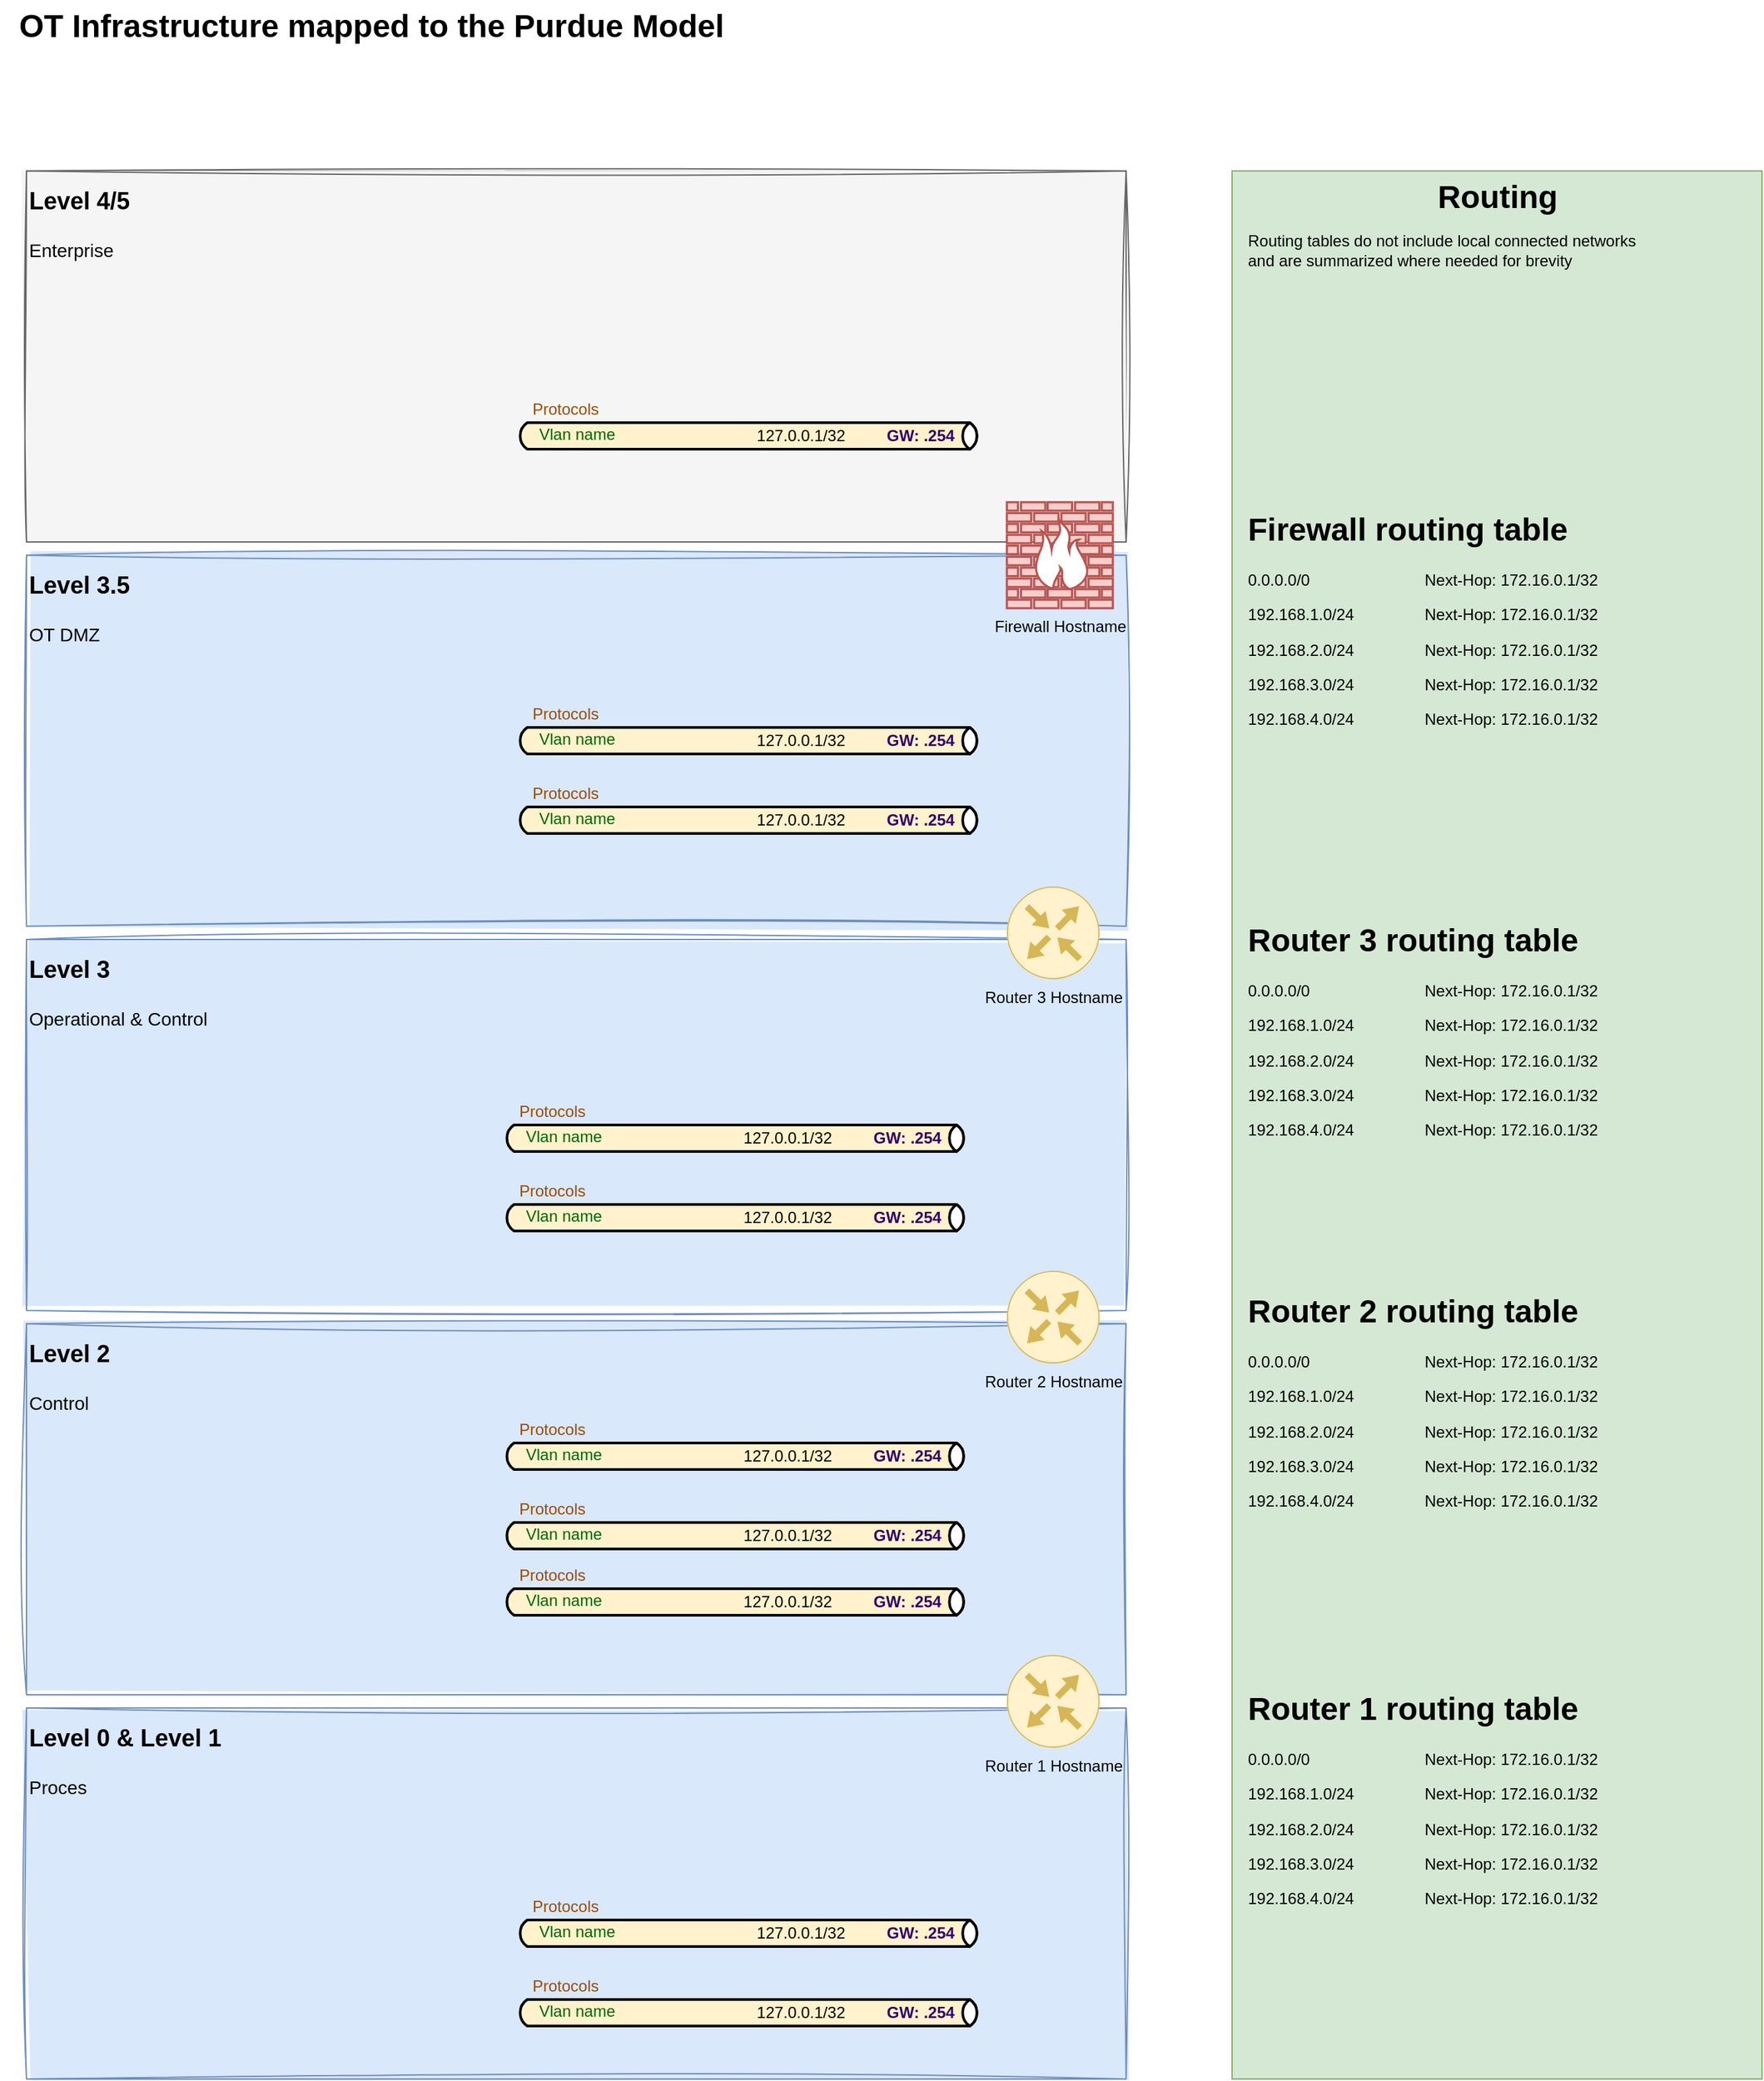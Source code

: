 <mxfile version="24.7.8" pages="4">
  <diagram name="Purdue-Model" id="15gSyhaIZHbEp0O0YIJ7">
    <mxGraphModel dx="1644" dy="1789" grid="1" gridSize="10" guides="1" tooltips="1" connect="1" arrows="1" fold="1" page="1" pageScale="1" pageWidth="827" pageHeight="1169" math="0" shadow="0">
      <root>
        <mxCell id="0" />
        <mxCell id="1" style="locked=1;" parent="0" />
        <mxCell id="S_dUgAqeVQ7BH8r-kmzK-1" value="OT Infrastructure mapped to the Purdue Model" style="text;strokeColor=none;fillColor=none;html=1;fontSize=24;fontStyle=1;verticalAlign=middle;align=center;" vertex="1" parent="1">
          <mxGeometry x="-760" y="-1169" width="560" height="40" as="geometry" />
        </mxCell>
        <mxCell id="aOdSKQ2eJebVTEjolOaf-7" value="Purdue-Model" style="locked=1;" parent="0" />
        <mxCell id="AlvwzBucecEtMjtHFEDq-10" value="" style="group" vertex="1" connectable="0" parent="aOdSKQ2eJebVTEjolOaf-7">
          <mxGeometry x="-740" y="-170" width="830" height="280" as="geometry" />
        </mxCell>
        <mxCell id="AlvwzBucecEtMjtHFEDq-11" value="" style="rounded=0;whiteSpace=wrap;html=1;fillColor=#dae8fc;strokeColor=#6c8ebf;sketch=1;curveFitting=1;jiggle=2;fillStyle=solid;" vertex="1" parent="AlvwzBucecEtMjtHFEDq-10">
          <mxGeometry width="830.0" height="280" as="geometry" />
        </mxCell>
        <mxCell id="AlvwzBucecEtMjtHFEDq-12" value="&lt;h1 style=&quot;margin-top: 0px;&quot;&gt;&lt;font style=&quot;font-size: 18px;&quot;&gt;Level 2&lt;/font&gt;&lt;/h1&gt;&lt;p&gt;&lt;font style=&quot;font-size: 14px;&quot;&gt;Control&lt;/font&gt;&lt;/p&gt;" style="text;html=1;whiteSpace=wrap;overflow=hidden;rounded=0;" vertex="1" parent="AlvwzBucecEtMjtHFEDq-10">
          <mxGeometry width="203.265" height="70" as="geometry" />
        </mxCell>
        <mxCell id="AlvwzBucecEtMjtHFEDq-14" value="" style="group" vertex="1" connectable="0" parent="aOdSKQ2eJebVTEjolOaf-7">
          <mxGeometry x="-740" y="-460" width="830" height="280" as="geometry" />
        </mxCell>
        <mxCell id="AlvwzBucecEtMjtHFEDq-15" value="" style="rounded=0;whiteSpace=wrap;html=1;fillColor=#dae8fc;strokeColor=#6c8ebf;sketch=1;curveFitting=1;jiggle=2;fillStyle=solid;" vertex="1" parent="AlvwzBucecEtMjtHFEDq-14">
          <mxGeometry width="830.0" height="280" as="geometry" />
        </mxCell>
        <mxCell id="AlvwzBucecEtMjtHFEDq-16" value="&lt;h1 style=&quot;margin-top: 0px;&quot;&gt;&lt;font style=&quot;font-size: 18px;&quot;&gt;Level 3&lt;/font&gt;&lt;/h1&gt;&lt;p&gt;&lt;font style=&quot;font-size: 14px;&quot;&gt;Operational &amp;amp; Control&lt;/font&gt;&lt;/p&gt;" style="text;html=1;whiteSpace=wrap;overflow=hidden;rounded=0;" vertex="1" parent="AlvwzBucecEtMjtHFEDq-14">
          <mxGeometry width="211.273" height="70" as="geometry" />
        </mxCell>
        <mxCell id="AlvwzBucecEtMjtHFEDq-17" value="" style="group" vertex="1" connectable="0" parent="aOdSKQ2eJebVTEjolOaf-7">
          <mxGeometry x="-740" y="-750" width="830" height="280" as="geometry" />
        </mxCell>
        <mxCell id="AlvwzBucecEtMjtHFEDq-18" value="" style="rounded=0;whiteSpace=wrap;html=1;fillColor=#dae8fc;strokeColor=#6c8ebf;sketch=1;curveFitting=1;jiggle=2;fillStyle=solid;" vertex="1" parent="AlvwzBucecEtMjtHFEDq-17">
          <mxGeometry width="830.0" height="280" as="geometry" />
        </mxCell>
        <mxCell id="AlvwzBucecEtMjtHFEDq-19" value="&lt;h1 style=&quot;margin-top: 0px;&quot;&gt;&lt;font style=&quot;font-size: 18px;&quot;&gt;Level 3.5&lt;/font&gt;&lt;/h1&gt;&lt;p&gt;&lt;font style=&quot;font-size: 14px;&quot;&gt;OT DMZ&lt;/font&gt;&lt;/p&gt;" style="text;html=1;whiteSpace=wrap;overflow=hidden;rounded=0;" vertex="1" parent="AlvwzBucecEtMjtHFEDq-17">
          <mxGeometry width="203.265" height="70" as="geometry" />
        </mxCell>
        <mxCell id="AlvwzBucecEtMjtHFEDq-20" value="" style="group;fillColor=#f5f5f5;strokeColor=#666666;fontColor=#333333;" vertex="1" connectable="0" parent="aOdSKQ2eJebVTEjolOaf-7">
          <mxGeometry x="-740" y="-1040" width="830" height="280" as="geometry" />
        </mxCell>
        <mxCell id="AlvwzBucecEtMjtHFEDq-21" value="" style="rounded=0;whiteSpace=wrap;html=1;fillColor=#f5f5f5;strokeColor=#666666;sketch=1;curveFitting=1;jiggle=2;fillStyle=solid;fontColor=#333333;" vertex="1" parent="AlvwzBucecEtMjtHFEDq-20">
          <mxGeometry width="830" height="280" as="geometry" />
        </mxCell>
        <mxCell id="AlvwzBucecEtMjtHFEDq-22" value="&lt;h1 style=&quot;margin-top: 0px;&quot;&gt;&lt;font style=&quot;font-size: 18px;&quot;&gt;Level 4/5&lt;/font&gt;&lt;/h1&gt;&lt;p&gt;&lt;font style=&quot;font-size: 14px;&quot;&gt;Enterprise&lt;/font&gt;&lt;/p&gt;" style="text;html=1;whiteSpace=wrap;overflow=hidden;rounded=0;" vertex="1" parent="AlvwzBucecEtMjtHFEDq-20">
          <mxGeometry width="203.265" height="70" as="geometry" />
        </mxCell>
        <mxCell id="AlvwzBucecEtMjtHFEDq-6" value="" style="group" vertex="1" connectable="0" parent="aOdSKQ2eJebVTEjolOaf-7">
          <mxGeometry x="-740" y="120" width="830" height="280" as="geometry" />
        </mxCell>
        <mxCell id="aOdSKQ2eJebVTEjolOaf-2" value="" style="rounded=0;whiteSpace=wrap;html=1;fillColor=#dae8fc;strokeColor=#6c8ebf;sketch=1;curveFitting=1;jiggle=2;fillStyle=solid;" parent="AlvwzBucecEtMjtHFEDq-6" vertex="1">
          <mxGeometry width="830.0" height="280" as="geometry" />
        </mxCell>
        <mxCell id="AlvwzBucecEtMjtHFEDq-1" value="&lt;h1 style=&quot;margin-top: 0px;&quot;&gt;&lt;font style=&quot;font-size: 18px;&quot;&gt;Level 0 &amp;amp; Level 1&lt;/font&gt;&lt;/h1&gt;&lt;p&gt;&lt;font style=&quot;font-size: 14px;&quot;&gt;Proces&lt;/font&gt;&lt;/p&gt;" style="text;html=1;whiteSpace=wrap;overflow=hidden;rounded=0;" vertex="1" parent="AlvwzBucecEtMjtHFEDq-6">
          <mxGeometry width="241.455" height="70" as="geometry" />
        </mxCell>
        <mxCell id="aOdSKQ2eJebVTEjolOaf-8" value="Subnets" style="locked=1;" parent="0" />
        <mxCell id="g6dpoy5XdwdsHceEIbAh-1" value="" style="group" vertex="1" connectable="0" parent="aOdSKQ2eJebVTEjolOaf-8">
          <mxGeometry x="-370" y="320" width="350" height="40" as="geometry" />
        </mxCell>
        <mxCell id="g6dpoy5XdwdsHceEIbAh-2" value="Protocols" style="text;html=1;align=left;verticalAlign=middle;whiteSpace=wrap;rounded=0;fontColor=#994C00;" vertex="1" parent="g6dpoy5XdwdsHceEIbAh-1">
          <mxGeometry x="10" width="330" height="20" as="geometry" />
        </mxCell>
        <mxCell id="g6dpoy5XdwdsHceEIbAh-3" value="" style="html=1;outlineConnect=0;fillColor=#fff2cc;strokeColor=default;gradientDirection=north;strokeWidth=2;shape=mxgraph.networks.bus;gradientColor=none;gradientDirection=north;perimeter=backbonePerimeter;backboneSize=20;align=left;fixDash=0;container=0;comic=0;enumerate=0;treeMoving=0;treeFolding=0;" vertex="1" parent="g6dpoy5XdwdsHceEIbAh-1">
          <mxGeometry y="20" width="350" height="20" as="geometry" />
        </mxCell>
        <mxCell id="g6dpoy5XdwdsHceEIbAh-4" value="&lt;font color=&quot;#006600&quot;&gt;Vlan name&lt;/font&gt;" style="text;strokeColor=none;align=left;fillColor=none;html=1;verticalAlign=middle;whiteSpace=wrap;rounded=0;container=0;" vertex="1" parent="g6dpoy5XdwdsHceEIbAh-1">
          <mxGeometry x="14.583" y="20" width="131.25" height="17.5" as="geometry" />
        </mxCell>
        <mxCell id="g6dpoy5XdwdsHceEIbAh-5" value="127.0.0.1/32" style="text;strokeColor=none;align=right;fillColor=none;html=1;verticalAlign=middle;whiteSpace=wrap;rounded=0;container=0;" vertex="1" parent="g6dpoy5XdwdsHceEIbAh-1">
          <mxGeometry x="140" y="20" width="110" height="20" as="geometry" />
        </mxCell>
        <mxCell id="g6dpoy5XdwdsHceEIbAh-6" value="GW: .254" style="text;html=1;align=center;verticalAlign=middle;whiteSpace=wrap;rounded=0;fontStyle=1;fontColor=#330066;container=0;" vertex="1" parent="g6dpoy5XdwdsHceEIbAh-1">
          <mxGeometry x="270" y="20" width="70" height="20" as="geometry" />
        </mxCell>
        <mxCell id="djXyUECfeA6wolZqq1v0-7" value="" style="group" vertex="1" connectable="0" parent="aOdSKQ2eJebVTEjolOaf-8">
          <mxGeometry x="-370" y="260" width="350" height="40" as="geometry" />
        </mxCell>
        <mxCell id="djXyUECfeA6wolZqq1v0-8" value="Protocols" style="text;html=1;align=left;verticalAlign=middle;whiteSpace=wrap;rounded=0;fontColor=#994C00;" vertex="1" parent="djXyUECfeA6wolZqq1v0-7">
          <mxGeometry x="10" width="330" height="20" as="geometry" />
        </mxCell>
        <mxCell id="djXyUECfeA6wolZqq1v0-9" value="" style="html=1;outlineConnect=0;fillColor=#fff2cc;strokeColor=default;gradientDirection=north;strokeWidth=2;shape=mxgraph.networks.bus;gradientColor=none;gradientDirection=north;perimeter=backbonePerimeter;backboneSize=20;align=left;fixDash=0;container=0;comic=0;enumerate=0;treeMoving=0;treeFolding=0;" vertex="1" parent="djXyUECfeA6wolZqq1v0-7">
          <mxGeometry y="20" width="350" height="20" as="geometry" />
        </mxCell>
        <mxCell id="djXyUECfeA6wolZqq1v0-10" value="&lt;font color=&quot;#006600&quot;&gt;Vlan name&lt;/font&gt;" style="text;strokeColor=none;align=left;fillColor=none;html=1;verticalAlign=middle;whiteSpace=wrap;rounded=0;container=0;" vertex="1" parent="djXyUECfeA6wolZqq1v0-7">
          <mxGeometry x="14.583" y="20" width="131.25" height="17.5" as="geometry" />
        </mxCell>
        <mxCell id="djXyUECfeA6wolZqq1v0-11" value="127.0.0.1/32" style="text;strokeColor=none;align=right;fillColor=none;html=1;verticalAlign=middle;whiteSpace=wrap;rounded=0;container=0;" vertex="1" parent="djXyUECfeA6wolZqq1v0-7">
          <mxGeometry x="140" y="20" width="110" height="20" as="geometry" />
        </mxCell>
        <mxCell id="djXyUECfeA6wolZqq1v0-12" value="GW: .254" style="text;html=1;align=center;verticalAlign=middle;whiteSpace=wrap;rounded=0;fontStyle=1;fontColor=#330066;container=0;" vertex="1" parent="djXyUECfeA6wolZqq1v0-7">
          <mxGeometry x="270" y="20" width="70" height="20" as="geometry" />
        </mxCell>
        <mxCell id="djXyUECfeA6wolZqq1v0-13" value="" style="group" vertex="1" connectable="0" parent="aOdSKQ2eJebVTEjolOaf-8">
          <mxGeometry x="-380" y="10" width="350" height="40" as="geometry" />
        </mxCell>
        <mxCell id="djXyUECfeA6wolZqq1v0-14" value="Protocols" style="text;html=1;align=left;verticalAlign=middle;whiteSpace=wrap;rounded=0;fontColor=#994C00;" vertex="1" parent="djXyUECfeA6wolZqq1v0-13">
          <mxGeometry x="10" width="330" height="20" as="geometry" />
        </mxCell>
        <mxCell id="djXyUECfeA6wolZqq1v0-15" value="" style="html=1;outlineConnect=0;fillColor=#fff2cc;strokeColor=default;gradientDirection=north;strokeWidth=2;shape=mxgraph.networks.bus;gradientColor=none;gradientDirection=north;perimeter=backbonePerimeter;backboneSize=20;align=left;fixDash=0;container=0;comic=0;enumerate=0;treeMoving=0;treeFolding=0;" vertex="1" parent="djXyUECfeA6wolZqq1v0-13">
          <mxGeometry y="20" width="350" height="20" as="geometry" />
        </mxCell>
        <mxCell id="djXyUECfeA6wolZqq1v0-16" value="&lt;font color=&quot;#006600&quot;&gt;Vlan name&lt;/font&gt;" style="text;strokeColor=none;align=left;fillColor=none;html=1;verticalAlign=middle;whiteSpace=wrap;rounded=0;container=0;" vertex="1" parent="djXyUECfeA6wolZqq1v0-13">
          <mxGeometry x="14.583" y="20" width="131.25" height="17.5" as="geometry" />
        </mxCell>
        <mxCell id="djXyUECfeA6wolZqq1v0-17" value="127.0.0.1/32" style="text;strokeColor=none;align=right;fillColor=none;html=1;verticalAlign=middle;whiteSpace=wrap;rounded=0;container=0;" vertex="1" parent="djXyUECfeA6wolZqq1v0-13">
          <mxGeometry x="140" y="20" width="110" height="20" as="geometry" />
        </mxCell>
        <mxCell id="djXyUECfeA6wolZqq1v0-18" value="GW: .254" style="text;html=1;align=center;verticalAlign=middle;whiteSpace=wrap;rounded=0;fontStyle=1;fontColor=#330066;container=0;" vertex="1" parent="djXyUECfeA6wolZqq1v0-13">
          <mxGeometry x="270" y="20" width="70" height="20" as="geometry" />
        </mxCell>
        <mxCell id="djXyUECfeA6wolZqq1v0-19" value="" style="group" vertex="1" connectable="0" parent="aOdSKQ2eJebVTEjolOaf-8">
          <mxGeometry x="-380" y="-40" width="350" height="40" as="geometry" />
        </mxCell>
        <mxCell id="djXyUECfeA6wolZqq1v0-20" value="Protocols" style="text;html=1;align=left;verticalAlign=middle;whiteSpace=wrap;rounded=0;fontColor=#994C00;" vertex="1" parent="djXyUECfeA6wolZqq1v0-19">
          <mxGeometry x="10" width="330" height="20" as="geometry" />
        </mxCell>
        <mxCell id="djXyUECfeA6wolZqq1v0-21" value="" style="html=1;outlineConnect=0;fillColor=#fff2cc;strokeColor=default;gradientDirection=north;strokeWidth=2;shape=mxgraph.networks.bus;gradientColor=none;gradientDirection=north;perimeter=backbonePerimeter;backboneSize=20;align=left;fixDash=0;container=0;comic=0;enumerate=0;treeMoving=0;treeFolding=0;" vertex="1" parent="djXyUECfeA6wolZqq1v0-19">
          <mxGeometry y="20" width="350" height="20" as="geometry" />
        </mxCell>
        <mxCell id="djXyUECfeA6wolZqq1v0-22" value="&lt;font color=&quot;#006600&quot;&gt;Vlan name&lt;/font&gt;" style="text;strokeColor=none;align=left;fillColor=none;html=1;verticalAlign=middle;whiteSpace=wrap;rounded=0;container=0;" vertex="1" parent="djXyUECfeA6wolZqq1v0-19">
          <mxGeometry x="14.583" y="20" width="131.25" height="17.5" as="geometry" />
        </mxCell>
        <mxCell id="djXyUECfeA6wolZqq1v0-23" value="127.0.0.1/32" style="text;strokeColor=none;align=right;fillColor=none;html=1;verticalAlign=middle;whiteSpace=wrap;rounded=0;container=0;" vertex="1" parent="djXyUECfeA6wolZqq1v0-19">
          <mxGeometry x="140" y="20" width="110" height="20" as="geometry" />
        </mxCell>
        <mxCell id="djXyUECfeA6wolZqq1v0-24" value="GW: .254" style="text;html=1;align=center;verticalAlign=middle;whiteSpace=wrap;rounded=0;fontStyle=1;fontColor=#330066;container=0;" vertex="1" parent="djXyUECfeA6wolZqq1v0-19">
          <mxGeometry x="270" y="20" width="70" height="20" as="geometry" />
        </mxCell>
        <mxCell id="djXyUECfeA6wolZqq1v0-25" value="" style="group" vertex="1" connectable="0" parent="aOdSKQ2eJebVTEjolOaf-8">
          <mxGeometry x="-380" y="-100" width="350" height="40" as="geometry" />
        </mxCell>
        <mxCell id="djXyUECfeA6wolZqq1v0-26" value="Protocols" style="text;html=1;align=left;verticalAlign=middle;whiteSpace=wrap;rounded=0;fontColor=#994C00;" vertex="1" parent="djXyUECfeA6wolZqq1v0-25">
          <mxGeometry x="10" width="330" height="20" as="geometry" />
        </mxCell>
        <mxCell id="djXyUECfeA6wolZqq1v0-27" value="" style="html=1;outlineConnect=0;fillColor=#fff2cc;strokeColor=default;gradientDirection=north;strokeWidth=2;shape=mxgraph.networks.bus;gradientColor=none;gradientDirection=north;perimeter=backbonePerimeter;backboneSize=20;align=left;fixDash=0;container=0;comic=0;enumerate=0;treeMoving=0;treeFolding=0;" vertex="1" parent="djXyUECfeA6wolZqq1v0-25">
          <mxGeometry y="20" width="350" height="20" as="geometry" />
        </mxCell>
        <mxCell id="djXyUECfeA6wolZqq1v0-28" value="&lt;font color=&quot;#006600&quot;&gt;Vlan name&lt;/font&gt;" style="text;strokeColor=none;align=left;fillColor=none;html=1;verticalAlign=middle;whiteSpace=wrap;rounded=0;container=0;" vertex="1" parent="djXyUECfeA6wolZqq1v0-25">
          <mxGeometry x="14.583" y="20" width="131.25" height="17.5" as="geometry" />
        </mxCell>
        <mxCell id="djXyUECfeA6wolZqq1v0-29" value="127.0.0.1/32" style="text;strokeColor=none;align=right;fillColor=none;html=1;verticalAlign=middle;whiteSpace=wrap;rounded=0;container=0;" vertex="1" parent="djXyUECfeA6wolZqq1v0-25">
          <mxGeometry x="140" y="20" width="110" height="20" as="geometry" />
        </mxCell>
        <mxCell id="djXyUECfeA6wolZqq1v0-30" value="GW: .254" style="text;html=1;align=center;verticalAlign=middle;whiteSpace=wrap;rounded=0;fontStyle=1;fontColor=#330066;container=0;" vertex="1" parent="djXyUECfeA6wolZqq1v0-25">
          <mxGeometry x="270" y="20" width="70" height="20" as="geometry" />
        </mxCell>
        <mxCell id="djXyUECfeA6wolZqq1v0-31" value="" style="group" vertex="1" connectable="0" parent="aOdSKQ2eJebVTEjolOaf-8">
          <mxGeometry x="-380" y="-280" width="350" height="40" as="geometry" />
        </mxCell>
        <mxCell id="djXyUECfeA6wolZqq1v0-32" value="Protocols" style="text;html=1;align=left;verticalAlign=middle;whiteSpace=wrap;rounded=0;fontColor=#994C00;" vertex="1" parent="djXyUECfeA6wolZqq1v0-31">
          <mxGeometry x="10" width="330" height="20" as="geometry" />
        </mxCell>
        <mxCell id="djXyUECfeA6wolZqq1v0-33" value="" style="html=1;outlineConnect=0;fillColor=#fff2cc;strokeColor=default;gradientDirection=north;strokeWidth=2;shape=mxgraph.networks.bus;gradientColor=none;gradientDirection=north;perimeter=backbonePerimeter;backboneSize=20;align=left;fixDash=0;container=0;comic=0;enumerate=0;treeMoving=0;treeFolding=0;" vertex="1" parent="djXyUECfeA6wolZqq1v0-31">
          <mxGeometry y="20" width="350" height="20" as="geometry" />
        </mxCell>
        <mxCell id="djXyUECfeA6wolZqq1v0-34" value="&lt;font color=&quot;#006600&quot;&gt;Vlan name&lt;/font&gt;" style="text;strokeColor=none;align=left;fillColor=none;html=1;verticalAlign=middle;whiteSpace=wrap;rounded=0;container=0;" vertex="1" parent="djXyUECfeA6wolZqq1v0-31">
          <mxGeometry x="14.583" y="20" width="131.25" height="17.5" as="geometry" />
        </mxCell>
        <mxCell id="djXyUECfeA6wolZqq1v0-35" value="127.0.0.1/32" style="text;strokeColor=none;align=right;fillColor=none;html=1;verticalAlign=middle;whiteSpace=wrap;rounded=0;container=0;" vertex="1" parent="djXyUECfeA6wolZqq1v0-31">
          <mxGeometry x="140" y="20" width="110" height="20" as="geometry" />
        </mxCell>
        <mxCell id="djXyUECfeA6wolZqq1v0-36" value="GW: .254" style="text;html=1;align=center;verticalAlign=middle;whiteSpace=wrap;rounded=0;fontStyle=1;fontColor=#330066;container=0;" vertex="1" parent="djXyUECfeA6wolZqq1v0-31">
          <mxGeometry x="270" y="20" width="70" height="20" as="geometry" />
        </mxCell>
        <mxCell id="djXyUECfeA6wolZqq1v0-37" value="" style="group" vertex="1" connectable="0" parent="aOdSKQ2eJebVTEjolOaf-8">
          <mxGeometry x="-380" y="-340" width="350" height="40" as="geometry" />
        </mxCell>
        <mxCell id="djXyUECfeA6wolZqq1v0-38" value="Protocols" style="text;html=1;align=left;verticalAlign=middle;whiteSpace=wrap;rounded=0;fontColor=#994C00;" vertex="1" parent="djXyUECfeA6wolZqq1v0-37">
          <mxGeometry x="10" width="330" height="20" as="geometry" />
        </mxCell>
        <mxCell id="djXyUECfeA6wolZqq1v0-39" value="" style="html=1;outlineConnect=0;fillColor=#fff2cc;strokeColor=default;gradientDirection=north;strokeWidth=2;shape=mxgraph.networks.bus;gradientColor=none;gradientDirection=north;perimeter=backbonePerimeter;backboneSize=20;align=left;fixDash=0;container=0;comic=0;enumerate=0;treeMoving=0;treeFolding=0;" vertex="1" parent="djXyUECfeA6wolZqq1v0-37">
          <mxGeometry y="20" width="350" height="20" as="geometry" />
        </mxCell>
        <mxCell id="djXyUECfeA6wolZqq1v0-40" value="&lt;font color=&quot;#006600&quot;&gt;Vlan name&lt;/font&gt;" style="text;strokeColor=none;align=left;fillColor=none;html=1;verticalAlign=middle;whiteSpace=wrap;rounded=0;container=0;" vertex="1" parent="djXyUECfeA6wolZqq1v0-37">
          <mxGeometry x="14.583" y="20" width="131.25" height="17.5" as="geometry" />
        </mxCell>
        <mxCell id="djXyUECfeA6wolZqq1v0-41" value="127.0.0.1/32" style="text;strokeColor=none;align=right;fillColor=none;html=1;verticalAlign=middle;whiteSpace=wrap;rounded=0;container=0;" vertex="1" parent="djXyUECfeA6wolZqq1v0-37">
          <mxGeometry x="140" y="20" width="110" height="20" as="geometry" />
        </mxCell>
        <mxCell id="djXyUECfeA6wolZqq1v0-42" value="GW: .254" style="text;html=1;align=center;verticalAlign=middle;whiteSpace=wrap;rounded=0;fontStyle=1;fontColor=#330066;container=0;" vertex="1" parent="djXyUECfeA6wolZqq1v0-37">
          <mxGeometry x="270" y="20" width="70" height="20" as="geometry" />
        </mxCell>
        <mxCell id="djXyUECfeA6wolZqq1v0-43" value="" style="group" vertex="1" connectable="0" parent="aOdSKQ2eJebVTEjolOaf-8">
          <mxGeometry x="-370" y="-580" width="350" height="40" as="geometry" />
        </mxCell>
        <mxCell id="djXyUECfeA6wolZqq1v0-44" value="Protocols" style="text;html=1;align=left;verticalAlign=middle;whiteSpace=wrap;rounded=0;fontColor=#994C00;" vertex="1" parent="djXyUECfeA6wolZqq1v0-43">
          <mxGeometry x="10" width="330" height="20" as="geometry" />
        </mxCell>
        <mxCell id="djXyUECfeA6wolZqq1v0-45" value="" style="html=1;outlineConnect=0;fillColor=#fff2cc;strokeColor=default;gradientDirection=north;strokeWidth=2;shape=mxgraph.networks.bus;gradientColor=none;gradientDirection=north;perimeter=backbonePerimeter;backboneSize=20;align=left;fixDash=0;container=0;comic=0;enumerate=0;treeMoving=0;treeFolding=0;" vertex="1" parent="djXyUECfeA6wolZqq1v0-43">
          <mxGeometry y="20" width="350" height="20" as="geometry" />
        </mxCell>
        <mxCell id="djXyUECfeA6wolZqq1v0-46" value="&lt;font color=&quot;#006600&quot;&gt;Vlan name&lt;/font&gt;" style="text;strokeColor=none;align=left;fillColor=none;html=1;verticalAlign=middle;whiteSpace=wrap;rounded=0;container=0;" vertex="1" parent="djXyUECfeA6wolZqq1v0-43">
          <mxGeometry x="14.583" y="20" width="131.25" height="17.5" as="geometry" />
        </mxCell>
        <mxCell id="djXyUECfeA6wolZqq1v0-47" value="127.0.0.1/32" style="text;strokeColor=none;align=right;fillColor=none;html=1;verticalAlign=middle;whiteSpace=wrap;rounded=0;container=0;" vertex="1" parent="djXyUECfeA6wolZqq1v0-43">
          <mxGeometry x="140" y="20" width="110" height="20" as="geometry" />
        </mxCell>
        <mxCell id="djXyUECfeA6wolZqq1v0-48" value="GW: .254" style="text;html=1;align=center;verticalAlign=middle;whiteSpace=wrap;rounded=0;fontStyle=1;fontColor=#330066;container=0;" vertex="1" parent="djXyUECfeA6wolZqq1v0-43">
          <mxGeometry x="270" y="20" width="70" height="20" as="geometry" />
        </mxCell>
        <mxCell id="djXyUECfeA6wolZqq1v0-49" value="" style="group" vertex="1" connectable="0" parent="aOdSKQ2eJebVTEjolOaf-8">
          <mxGeometry x="-370" y="-640" width="350" height="40" as="geometry" />
        </mxCell>
        <mxCell id="djXyUECfeA6wolZqq1v0-50" value="Protocols" style="text;html=1;align=left;verticalAlign=middle;whiteSpace=wrap;rounded=0;fontColor=#994C00;" vertex="1" parent="djXyUECfeA6wolZqq1v0-49">
          <mxGeometry x="10" width="330" height="20" as="geometry" />
        </mxCell>
        <mxCell id="djXyUECfeA6wolZqq1v0-51" value="" style="html=1;outlineConnect=0;fillColor=#fff2cc;strokeColor=default;gradientDirection=north;strokeWidth=2;shape=mxgraph.networks.bus;gradientColor=none;gradientDirection=north;perimeter=backbonePerimeter;backboneSize=20;align=left;fixDash=0;container=0;comic=0;enumerate=0;treeMoving=0;treeFolding=0;" vertex="1" parent="djXyUECfeA6wolZqq1v0-49">
          <mxGeometry y="20" width="350" height="20" as="geometry" />
        </mxCell>
        <mxCell id="djXyUECfeA6wolZqq1v0-52" value="&lt;font color=&quot;#006600&quot;&gt;Vlan name&lt;/font&gt;" style="text;strokeColor=none;align=left;fillColor=none;html=1;verticalAlign=middle;whiteSpace=wrap;rounded=0;container=0;" vertex="1" parent="djXyUECfeA6wolZqq1v0-49">
          <mxGeometry x="14.583" y="20" width="131.25" height="17.5" as="geometry" />
        </mxCell>
        <mxCell id="djXyUECfeA6wolZqq1v0-53" value="127.0.0.1/32" style="text;strokeColor=none;align=right;fillColor=none;html=1;verticalAlign=middle;whiteSpace=wrap;rounded=0;container=0;" vertex="1" parent="djXyUECfeA6wolZqq1v0-49">
          <mxGeometry x="140" y="20" width="110" height="20" as="geometry" />
        </mxCell>
        <mxCell id="djXyUECfeA6wolZqq1v0-54" value="GW: .254" style="text;html=1;align=center;verticalAlign=middle;whiteSpace=wrap;rounded=0;fontStyle=1;fontColor=#330066;container=0;" vertex="1" parent="djXyUECfeA6wolZqq1v0-49">
          <mxGeometry x="270" y="20" width="70" height="20" as="geometry" />
        </mxCell>
        <mxCell id="ukCiN8N_IMBaySuuyA-P-1" value="" style="group" vertex="1" connectable="0" parent="aOdSKQ2eJebVTEjolOaf-8">
          <mxGeometry x="-370" y="-870" width="350" height="40" as="geometry" />
        </mxCell>
        <mxCell id="ukCiN8N_IMBaySuuyA-P-2" value="Protocols" style="text;html=1;align=left;verticalAlign=middle;whiteSpace=wrap;rounded=0;fontColor=#994C00;" vertex="1" parent="ukCiN8N_IMBaySuuyA-P-1">
          <mxGeometry x="10" width="330" height="20" as="geometry" />
        </mxCell>
        <mxCell id="ukCiN8N_IMBaySuuyA-P-3" value="" style="html=1;outlineConnect=0;fillColor=#fff2cc;strokeColor=default;gradientDirection=north;strokeWidth=2;shape=mxgraph.networks.bus;gradientColor=none;gradientDirection=north;perimeter=backbonePerimeter;backboneSize=20;align=left;fixDash=0;container=0;comic=0;enumerate=0;treeMoving=0;treeFolding=0;" vertex="1" parent="ukCiN8N_IMBaySuuyA-P-1">
          <mxGeometry y="20" width="350" height="20" as="geometry" />
        </mxCell>
        <mxCell id="ukCiN8N_IMBaySuuyA-P-4" value="&lt;font color=&quot;#006600&quot;&gt;Vlan name&lt;/font&gt;" style="text;strokeColor=none;align=left;fillColor=none;html=1;verticalAlign=middle;whiteSpace=wrap;rounded=0;container=0;" vertex="1" parent="ukCiN8N_IMBaySuuyA-P-1">
          <mxGeometry x="14.583" y="20" width="131.25" height="17.5" as="geometry" />
        </mxCell>
        <mxCell id="ukCiN8N_IMBaySuuyA-P-5" value="127.0.0.1/32" style="text;strokeColor=none;align=right;fillColor=none;html=1;verticalAlign=middle;whiteSpace=wrap;rounded=0;container=0;" vertex="1" parent="ukCiN8N_IMBaySuuyA-P-1">
          <mxGeometry x="140" y="20" width="110" height="20" as="geometry" />
        </mxCell>
        <mxCell id="ukCiN8N_IMBaySuuyA-P-6" value="GW: .254" style="text;html=1;align=center;verticalAlign=middle;whiteSpace=wrap;rounded=0;fontStyle=1;fontColor=#330066;container=0;" vertex="1" parent="ukCiN8N_IMBaySuuyA-P-1">
          <mxGeometry x="270" y="20" width="70" height="20" as="geometry" />
        </mxCell>
        <mxCell id="aOdSKQ2eJebVTEjolOaf-9" value="Assets" style="locked=1;" parent="0" />
        <mxCell id="AlvwzBucecEtMjtHFEDq-27" value="Network" style="locked=1;" parent="0" />
        <mxCell id="AlvwzBucecEtMjtHFEDq-26" value="Router 1 Hostname" style="sketch=0;points=[[0.5,0,0],[1,0.5,0],[0.5,1,0],[0,0.5,0],[0.145,0.145,0],[0.856,0.145,0],[0.855,0.856,0],[0.145,0.855,0]];verticalLabelPosition=bottom;html=1;verticalAlign=top;aspect=fixed;align=center;pointerEvents=1;shape=mxgraph.cisco19.rect;prIcon=router;fillColor=#fff2cc;strokeColor=#d6b656;" vertex="1" parent="AlvwzBucecEtMjtHFEDq-27">
          <mxGeometry y="80" width="70" height="70" as="geometry" />
        </mxCell>
        <mxCell id="AlvwzBucecEtMjtHFEDq-28" value="Router 2 Hostname" style="sketch=0;points=[[0.5,0,0],[1,0.5,0],[0.5,1,0],[0,0.5,0],[0.145,0.145,0],[0.856,0.145,0],[0.855,0.856,0],[0.145,0.855,0]];verticalLabelPosition=bottom;html=1;verticalAlign=top;aspect=fixed;align=center;pointerEvents=1;shape=mxgraph.cisco19.rect;prIcon=router;fillColor=#fff2cc;strokeColor=#d6b656;" vertex="1" parent="AlvwzBucecEtMjtHFEDq-27">
          <mxGeometry y="-210" width="70" height="70" as="geometry" />
        </mxCell>
        <mxCell id="AlvwzBucecEtMjtHFEDq-29" value="Router 3 Hostname" style="sketch=0;points=[[0.5,0,0],[1,0.5,0],[0.5,1,0],[0,0.5,0],[0.145,0.145,0],[0.856,0.145,0],[0.855,0.856,0],[0.145,0.855,0]];verticalLabelPosition=bottom;html=1;verticalAlign=top;aspect=fixed;align=center;pointerEvents=1;shape=mxgraph.cisco19.rect;prIcon=router;fillColor=#fff2cc;strokeColor=#d6b656;" vertex="1" parent="AlvwzBucecEtMjtHFEDq-27">
          <mxGeometry y="-500" width="70" height="70" as="geometry" />
        </mxCell>
        <mxCell id="AlvwzBucecEtMjtHFEDq-30" value="Firewall Hostname" style="verticalAlign=top;verticalLabelPosition=bottom;labelPosition=center;align=center;html=1;outlineConnect=0;fillColor=#f8cecc;strokeColor=#b85450;gradientDirection=north;strokeWidth=2;shape=mxgraph.networks.firewall;" vertex="1" parent="AlvwzBucecEtMjtHFEDq-27">
          <mxGeometry y="-790" width="80" height="80" as="geometry" />
        </mxCell>
        <mxCell id="djXyUECfeA6wolZqq1v0-55" value="Routing" style="locked=1;" parent="0" />
        <mxCell id="Tocnh-w0xg1SQUCQDz3j-6" value="" style="rounded=0;whiteSpace=wrap;html=1;fillColor=#d5e8d4;strokeColor=#82b366;" vertex="1" parent="djXyUECfeA6wolZqq1v0-55">
          <mxGeometry x="170" y="-1040" width="400" height="1440" as="geometry" />
        </mxCell>
        <mxCell id="Tocnh-w0xg1SQUCQDz3j-9" value="&lt;h1 style=&quot;margin-top: 0px;&quot;&gt;Router 3 routing table&lt;/h1&gt;&lt;p&gt;0.0.0.0/0&lt;span style=&quot;white-space: pre;&quot;&gt;&#x9;&lt;/span&gt;&lt;span style=&quot;white-space: pre;&quot;&gt;&#x9;&lt;span style=&quot;white-space: pre;&quot;&gt;&#x9;&lt;/span&gt;&lt;span style=&quot;white-space: pre;&quot;&gt;&#x9;&lt;/span&gt;&lt;/span&gt;Next-Hop: 172.16.0.1/32&lt;/p&gt;&lt;p&gt;192.168.1.0/24&lt;span style=&quot;white-space: pre;&quot;&gt;&#x9;&lt;/span&gt;&lt;span style=&quot;white-space: pre;&quot;&gt;&#x9;&lt;/span&gt;Next-Hop: 172.16.0.1/32&lt;/p&gt;&lt;p&gt;192.168.2.0/24&lt;span style=&quot;white-space: pre;&quot;&gt;&#x9;&lt;/span&gt;&lt;span style=&quot;white-space: pre;&quot;&gt;&#x9;&lt;/span&gt;Next-Hop: 172.16.0.1/32&lt;br&gt;&lt;/p&gt;&lt;p&gt;192.168.3.0/24&lt;span style=&quot;white-space: pre;&quot;&gt;&#x9;&lt;/span&gt;&lt;span style=&quot;white-space: pre;&quot;&gt;&#x9;&lt;/span&gt;Next-Hop: 172.16.0.1/32&lt;br&gt;&lt;/p&gt;&lt;p&gt;192.168.4.0/24&lt;span style=&quot;white-space: pre;&quot;&gt;&#x9;&lt;/span&gt;&lt;span style=&quot;white-space: pre;&quot;&gt;&#x9;&lt;/span&gt;Next-Hop: 172.16.0.1/32&lt;/p&gt;" style="text;html=1;whiteSpace=wrap;overflow=hidden;rounded=0;" vertex="1" parent="djXyUECfeA6wolZqq1v0-55">
          <mxGeometry x="180" y="-480" width="390" height="280" as="geometry" />
        </mxCell>
        <mxCell id="Tocnh-w0xg1SQUCQDz3j-8" value="&lt;h1 style=&quot;margin-top: 0px;&quot;&gt;Router 2 routing table&lt;/h1&gt;&lt;p&gt;0.0.0.0/0&lt;span style=&quot;white-space: pre;&quot;&gt;&#x9;&lt;/span&gt;&lt;span style=&quot;white-space: pre;&quot;&gt;&#x9;&lt;span style=&quot;white-space: pre;&quot;&gt;&#x9;&lt;/span&gt;&lt;span style=&quot;white-space: pre;&quot;&gt;&#x9;&lt;/span&gt;&lt;/span&gt;Next-Hop: 172.16.0.1/32&lt;/p&gt;&lt;p&gt;192.168.1.0/24&lt;span style=&quot;white-space: pre;&quot;&gt;&#x9;&lt;/span&gt;&lt;span style=&quot;white-space: pre;&quot;&gt;&#x9;&lt;/span&gt;Next-Hop: 172.16.0.1/32&lt;/p&gt;&lt;p&gt;192.168.2.0/24&lt;span style=&quot;white-space: pre;&quot;&gt;&#x9;&lt;/span&gt;&lt;span style=&quot;white-space: pre;&quot;&gt;&#x9;&lt;/span&gt;Next-Hop: 172.16.0.1/32&lt;br&gt;&lt;/p&gt;&lt;p&gt;192.168.3.0/24&lt;span style=&quot;white-space: pre;&quot;&gt;&#x9;&lt;/span&gt;&lt;span style=&quot;white-space: pre;&quot;&gt;&#x9;&lt;/span&gt;Next-Hop: 172.16.0.1/32&lt;br&gt;&lt;/p&gt;&lt;p&gt;192.168.4.0/24&lt;span style=&quot;white-space: pre;&quot;&gt;&#x9;&lt;/span&gt;&lt;span style=&quot;white-space: pre;&quot;&gt;&#x9;&lt;/span&gt;Next-Hop: 172.16.0.1/32&lt;/p&gt;" style="text;html=1;whiteSpace=wrap;overflow=hidden;rounded=0;" vertex="1" parent="djXyUECfeA6wolZqq1v0-55">
          <mxGeometry x="180" y="-200" width="390" height="280" as="geometry" />
        </mxCell>
        <mxCell id="Tocnh-w0xg1SQUCQDz3j-7" value="&lt;h1 style=&quot;margin-top: 0px;&quot;&gt;Firewall routing table&lt;/h1&gt;&lt;p&gt;0.0.0.0/0&lt;span style=&quot;white-space: pre;&quot;&gt;&#x9;&lt;/span&gt;&lt;span style=&quot;white-space: pre;&quot;&gt;&#x9;&lt;span style=&quot;white-space: pre;&quot;&gt;&#x9;&lt;/span&gt;&lt;span style=&quot;white-space: pre;&quot;&gt;&#x9;&lt;/span&gt;&lt;/span&gt;Next-Hop: 172.16.0.1/32&lt;/p&gt;&lt;p&gt;192.168.1.0/24&lt;span style=&quot;white-space: pre;&quot;&gt;&#x9;&lt;/span&gt;&lt;span style=&quot;white-space: pre;&quot;&gt;&#x9;&lt;/span&gt;Next-Hop: 172.16.0.1/32&lt;/p&gt;&lt;p&gt;192.168.2.0/24&lt;span style=&quot;white-space: pre;&quot;&gt;&#x9;&lt;/span&gt;&lt;span style=&quot;white-space: pre;&quot;&gt;&#x9;&lt;/span&gt;Next-Hop: 172.16.0.1/32&lt;br&gt;&lt;/p&gt;&lt;p&gt;192.168.3.0/24&lt;span style=&quot;white-space: pre;&quot;&gt;&#x9;&lt;/span&gt;&lt;span style=&quot;white-space: pre;&quot;&gt;&#x9;&lt;/span&gt;Next-Hop: 172.16.0.1/32&lt;br&gt;&lt;/p&gt;&lt;p&gt;192.168.4.0/24&lt;span style=&quot;white-space: pre;&quot;&gt;&#x9;&lt;/span&gt;&lt;span style=&quot;white-space: pre;&quot;&gt;&#x9;&lt;/span&gt;Next-Hop: 172.16.0.1/32&lt;br&gt;&lt;/p&gt;" style="text;html=1;whiteSpace=wrap;overflow=hidden;rounded=0;" vertex="1" parent="djXyUECfeA6wolZqq1v0-55">
          <mxGeometry x="180" y="-790" width="380" height="280" as="geometry" />
        </mxCell>
        <mxCell id="Tocnh-w0xg1SQUCQDz3j-10" value="&lt;h1 style=&quot;margin-top: 0px;&quot;&gt;Router 1 routing table&lt;/h1&gt;&lt;p&gt;0.0.0.0/0&lt;span style=&quot;white-space: pre;&quot;&gt;&#x9;&lt;/span&gt;&lt;span style=&quot;white-space: pre;&quot;&gt;&#x9;&lt;span style=&quot;white-space: pre;&quot;&gt;&#x9;&lt;/span&gt;&lt;span style=&quot;white-space: pre;&quot;&gt;&#x9;&lt;/span&gt;&lt;/span&gt;Next-Hop: 172.16.0.1/32&lt;/p&gt;&lt;p&gt;192.168.1.0/24&lt;span style=&quot;white-space: pre;&quot;&gt;&#x9;&lt;/span&gt;&lt;span style=&quot;white-space: pre;&quot;&gt;&#x9;&lt;/span&gt;Next-Hop: 172.16.0.1/32&lt;/p&gt;&lt;p&gt;192.168.2.0/24&lt;span style=&quot;white-space: pre;&quot;&gt;&#x9;&lt;/span&gt;&lt;span style=&quot;white-space: pre;&quot;&gt;&#x9;&lt;/span&gt;Next-Hop: 172.16.0.1/32&lt;br&gt;&lt;/p&gt;&lt;p&gt;192.168.3.0/24&lt;span style=&quot;white-space: pre;&quot;&gt;&#x9;&lt;/span&gt;&lt;span style=&quot;white-space: pre;&quot;&gt;&#x9;&lt;/span&gt;Next-Hop: 172.16.0.1/32&lt;br&gt;&lt;/p&gt;&lt;p&gt;192.168.4.0/24&lt;span style=&quot;white-space: pre;&quot;&gt;&#x9;&lt;/span&gt;&lt;span style=&quot;white-space: pre;&quot;&gt;&#x9;&lt;/span&gt;Next-Hop: 172.16.0.1/32&lt;/p&gt;" style="text;html=1;whiteSpace=wrap;overflow=hidden;rounded=0;" vertex="1" parent="djXyUECfeA6wolZqq1v0-55">
          <mxGeometry x="180" y="100" width="390" height="280" as="geometry" />
        </mxCell>
        <mxCell id="Tocnh-w0xg1SQUCQDz3j-13" value="Routing" style="text;strokeColor=none;fillColor=none;html=1;fontSize=24;fontStyle=1;verticalAlign=middle;align=center;" vertex="1" parent="djXyUECfeA6wolZqq1v0-55">
          <mxGeometry x="170" y="-1040" width="400" height="40" as="geometry" />
        </mxCell>
        <mxCell id="Tocnh-w0xg1SQUCQDz3j-14" value="Routing tables do not include local connected networks and are summarized where needed for brevity" style="text;html=1;align=left;verticalAlign=middle;whiteSpace=wrap;rounded=0;" vertex="1" parent="djXyUECfeA6wolZqq1v0-55">
          <mxGeometry x="180" y="-1000" width="309" height="40" as="geometry" />
        </mxCell>
        <mxCell id="LvJxQsdyeZhK98kOw-k2-1" value="DataFlows" style="locked=1;" parent="0" />
      </root>
    </mxGraphModel>
  </diagram>
  <diagram id="gNi0Jx-2I5DkNrUehQrP" name="Assets">
    <mxGraphModel dx="1242" dy="751" grid="1" gridSize="10" guides="1" tooltips="1" connect="1" arrows="1" fold="1" page="1" pageScale="1" pageWidth="827" pageHeight="1169" math="0" shadow="0">
      <root>
        <mxCell id="0" />
        <mxCell id="1" parent="0" />
        <mxCell id="krA-L3nZX0TmQigl_lBo-2" value="&lt;h1 style=&quot;margin-top: 0px;&quot;&gt;&lt;span style=&quot;background-color: initial;&quot;&gt;&lt;font style=&quot;font-size: 48px;&quot;&gt;Assets&lt;/font&gt;&lt;/span&gt;&lt;/h1&gt;&lt;h1 style=&quot;margin-top: 0px;&quot;&gt;&lt;span style=&quot;background-color: initial; font-size: 12px; font-weight: normal;&quot;&gt;Pick your assets from this list to add to your Purdue Model. The subnets are a group of 4 shapes. This allows to have a little overview of the protocols seen in the various parts of your OT environment after you deployed some kind of scanner for a while or used your NGFW or something else that allows you to capture and identify the various protolcols in your network&lt;/span&gt;&lt;br&gt;&lt;/h1&gt;" style="text;html=1;whiteSpace=wrap;overflow=hidden;rounded=0;" vertex="1" parent="1">
          <mxGeometry x="40" width="990" height="130" as="geometry" />
        </mxCell>
        <mxCell id="oj8z91PuIxdsMZ_QqdqV-2" value="" style="group" vertex="1" connectable="0" parent="1">
          <mxGeometry x="40" y="310" width="350" height="40" as="geometry" />
        </mxCell>
        <mxCell id="oj8z91PuIxdsMZ_QqdqV-1" value="Protocols" style="text;html=1;align=left;verticalAlign=middle;whiteSpace=wrap;rounded=0;fontColor=#994C00;" vertex="1" parent="oj8z91PuIxdsMZ_QqdqV-2">
          <mxGeometry x="10" width="330" height="20" as="geometry" />
        </mxCell>
        <mxCell id="UvldVIpM1IO4RdZ40AXM-2" value="" style="html=1;outlineConnect=0;fillColor=#fff2cc;strokeColor=default;gradientDirection=north;strokeWidth=2;shape=mxgraph.networks.bus;gradientColor=none;gradientDirection=north;perimeter=backbonePerimeter;backboneSize=20;align=left;fixDash=0;container=0;comic=0;enumerate=0;treeMoving=0;treeFolding=0;" parent="oj8z91PuIxdsMZ_QqdqV-2" vertex="1">
          <mxGeometry y="20" width="350" height="20" as="geometry" />
        </mxCell>
        <mxCell id="UvldVIpM1IO4RdZ40AXM-3" value="&lt;font color=&quot;#006600&quot;&gt;Vlan name&lt;/font&gt;" style="text;strokeColor=none;align=left;fillColor=none;html=1;verticalAlign=middle;whiteSpace=wrap;rounded=0;container=0;" parent="oj8z91PuIxdsMZ_QqdqV-2" vertex="1">
          <mxGeometry x="14.583" y="20" width="131.25" height="17.5" as="geometry" />
        </mxCell>
        <mxCell id="UvldVIpM1IO4RdZ40AXM-4" value="127.0.0.1/32" style="text;strokeColor=none;align=right;fillColor=none;html=1;verticalAlign=middle;whiteSpace=wrap;rounded=0;container=0;" parent="oj8z91PuIxdsMZ_QqdqV-2" vertex="1">
          <mxGeometry x="140" y="20" width="110" height="20" as="geometry" />
        </mxCell>
        <mxCell id="krA-L3nZX0TmQigl_lBo-4" value="GW: .254" style="text;html=1;align=center;verticalAlign=middle;whiteSpace=wrap;rounded=0;fontStyle=1;fontColor=#330066;container=0;" vertex="1" parent="oj8z91PuIxdsMZ_QqdqV-2">
          <mxGeometry x="270" y="20" width="70" height="20" as="geometry" />
        </mxCell>
        <mxCell id="dNZBEtFhbBZZY7ZE-R73-1" value="" style="verticalLabelPosition=bottom;sketch=0;html=1;fillColor=#76608a;verticalAlign=top;align=center;pointerEvents=1;shape=mxgraph.cisco_safe.design.actuator;strokeColor=#432D57;labelBorderColor=none;textShadow=0;labelBackgroundColor=none;fontColor=#000000;" vertex="1" parent="1">
          <mxGeometry x="45" y="839" width="50" height="40" as="geometry" />
        </mxCell>
        <mxCell id="dNZBEtFhbBZZY7ZE-R73-2" value="" style="points=[[0.03,0.03,0],[0.5,0,0],[0.97,0.03,0],[1,0.4,0],[0.97,0.745,0],[0.5,1,0],[0.03,0.745,0],[0,0.4,0]];verticalLabelPosition=bottom;html=1;verticalAlign=top;align=center;pointerEvents=1;shape=mxgraph.cisco19.workstation;fillColor=#fa6800;strokeColor=#C73500;shadow=0;strokeWidth=2;fillStyle=solid;labelBackgroundColor=none;fontColor=#000000;" vertex="1" parent="1">
          <mxGeometry x="434" y="1090" width="50" height="40" as="geometry" />
        </mxCell>
        <mxCell id="dNZBEtFhbBZZY7ZE-R73-3" value="" style="sketch=0;outlineConnect=0;fillColor=#76608a;strokeColor=#432D57;dashed=0;verticalLabelPosition=bottom;verticalAlign=top;align=center;html=1;fontSize=12;fontStyle=0;pointerEvents=1;shape=mxgraph.aws4.iot_thing_plc;fontColor=#000000;labelBackgroundColor=none;" vertex="1" parent="1">
          <mxGeometry x="645" y="919" width="50" height="40" as="geometry" />
        </mxCell>
        <mxCell id="dNZBEtFhbBZZY7ZE-R73-4" value="" style="verticalAlign=top;verticalLabelPosition=bottom;labelPosition=center;align=center;html=1;outlineConnect=0;fillColor=#76608a;strokeColor=#432D57;gradientDirection=north;strokeWidth=2;shape=mxgraph.networks.security_camera;fontColor=#000000;labelBackgroundColor=none;" vertex="1" parent="1">
          <mxGeometry x="245" y="679" width="50" height="40" as="geometry" />
        </mxCell>
        <mxCell id="dNZBEtFhbBZZY7ZE-R73-5" value="" style="sketch=0;pointerEvents=1;shadow=0;dashed=0;html=1;strokeColor=#432D57;fillColor=#76608a;labelPosition=center;verticalLabelPosition=bottom;verticalAlign=top;outlineConnect=0;align=center;shape=mxgraph.office.devices.tv;fontColor=#000000;labelBackgroundColor=none;" vertex="1" parent="1">
          <mxGeometry x="45" y="599" width="50" height="40" as="geometry" />
        </mxCell>
        <mxCell id="dNZBEtFhbBZZY7ZE-R73-6" value="" style="sketch=0;html=1;strokeColor=#432D57;shadow=0;fillColor=#76608a;verticalAlign=top;labelPosition=center;verticalLabelPosition=bottom;shape=mxgraph.gcp2.tape_record;fontColor=#000000;labelBackgroundColor=none;" vertex="1" parent="1">
          <mxGeometry x="444" y="599" width="50" height="40" as="geometry" />
        </mxCell>
        <mxCell id="dNZBEtFhbBZZY7ZE-R73-7" value="" style="sketch=0;outlineConnect=0;fillColor=#76608a;strokeColor=#432D57;dashed=0;verticalLabelPosition=bottom;verticalAlign=top;align=center;html=1;fontSize=12;fontStyle=0;pointerEvents=1;shape=mxgraph.aws4.iot_thing_temperature_sensor;fontColor=#000000;labelBackgroundColor=none;" vertex="1" parent="1">
          <mxGeometry x="45" y="919" width="50" height="40" as="geometry" />
        </mxCell>
        <mxCell id="dNZBEtFhbBZZY7ZE-R73-8" value="" style="sketch=0;outlineConnect=0;fillColor=#76608a;strokeColor=#432D57;dashed=0;verticalLabelPosition=bottom;verticalAlign=top;align=center;html=1;fontSize=12;fontStyle=0;pointerEvents=1;shape=mxgraph.aws4.iot_thing_humidity_sensor;fontColor=#000000;labelBackgroundColor=none;" vertex="1" parent="1">
          <mxGeometry x="245" y="919" width="50" height="40" as="geometry" />
        </mxCell>
        <mxCell id="dNZBEtFhbBZZY7ZE-R73-9" value="" style="sketch=0;outlineConnect=0;fillColor=#76608a;strokeColor=#432D57;dashed=0;verticalLabelPosition=bottom;verticalAlign=top;align=center;html=1;fontSize=12;fontStyle=0;pointerEvents=1;shape=mxgraph.aws4.iot_thing_vibration_sensor;fontColor=#000000;labelBackgroundColor=none;" vertex="1" parent="1">
          <mxGeometry x="444" y="919" width="50" height="40" as="geometry" />
        </mxCell>
        <mxCell id="dNZBEtFhbBZZY7ZE-R73-10" value="" style="verticalLabelPosition=bottom;sketch=0;html=1;fillColor=#76608a;strokeColor=#432D57;verticalAlign=top;align=center;points=[[0,0.5,0],[0.125,0.25,0],[0.25,0,0],[0.5,0,0],[0.75,0,0],[0.875,0.25,0],[1,0.5,0],[0.875,0.75,0],[0.75,1,0],[0.5,1,0],[0.125,0.75,0]];pointerEvents=1;shape=mxgraph.cisco_safe.compositeIcon;bgIcon=mxgraph.cisco_safe.design.blank_device;resIcon=mxgraph.cisco_safe.design.sensor;fontColor=#000000;labelBackgroundColor=none;" vertex="1" parent="1">
          <mxGeometry x="245" y="839" width="50" height="40" as="geometry" />
        </mxCell>
        <mxCell id="dNZBEtFhbBZZY7ZE-R73-11" value="" style="verticalAlign=top;verticalLabelPosition=bottom;labelPosition=center;align=center;html=1;outlineConnect=0;fillColor=#76608a;strokeColor=#432D57;gradientDirection=north;strokeWidth=2;shape=mxgraph.networks.terminal;fontColor=#000000;labelBackgroundColor=none;" vertex="1" parent="1">
          <mxGeometry x="45" y="679" width="50" height="40" as="geometry" />
        </mxCell>
        <mxCell id="dNZBEtFhbBZZY7ZE-R73-12" value="" style="verticalAlign=top;verticalLabelPosition=bottom;labelPosition=center;align=center;html=1;outlineConnect=0;fillColor=#76608a;strokeColor=#432D57;gradientDirection=north;strokeWidth=2;shape=mxgraph.networks.wireless_hub;fontColor=#000000;labelBackgroundColor=none;" vertex="1" parent="1">
          <mxGeometry x="645" y="599" width="50" height="40" as="geometry" />
        </mxCell>
        <mxCell id="dNZBEtFhbBZZY7ZE-R73-13" value="" style="outlineConnect=0;dashed=0;verticalLabelPosition=bottom;verticalAlign=top;align=center;html=1;shape=mxgraph.aws3.vpn_gateway;fillColor=#76608a;strokeColor=#432D57;fontColor=#000000;labelBackgroundColor=none;" vertex="1" parent="1">
          <mxGeometry x="245" y="762" width="50" height="40" as="geometry" />
        </mxCell>
        <mxCell id="dNZBEtFhbBZZY7ZE-R73-14" value="" style="sketch=0;pointerEvents=1;shadow=0;dashed=0;html=1;strokeColor=#432D57;labelPosition=center;verticalLabelPosition=bottom;verticalAlign=top;align=center;fillColor=#76608a;shape=mxgraph.mscae.system_center.admin_console;fontColor=#000000;labelBackgroundColor=none;" vertex="1" parent="1">
          <mxGeometry x="645" y="762" width="50" height="40" as="geometry" />
        </mxCell>
        <mxCell id="dNZBEtFhbBZZY7ZE-R73-15" value="" style="sketch=0;pointerEvents=1;shadow=0;dashed=0;html=1;strokeColor=#C73500;labelPosition=center;verticalLabelPosition=bottom;verticalAlign=top;align=center;fillColor=#fa6800;shape=mxgraph.mscae.enterprise.domain_controller;labelBackgroundColor=none;fontColor=#000000;" vertex="1" parent="1">
          <mxGeometry x="640" y="1090" width="50" height="40" as="geometry" />
        </mxCell>
        <mxCell id="dNZBEtFhbBZZY7ZE-R73-16" value="" style="sketch=0;html=1;strokeColor=#432D57;shadow=0;fillColor=#76608a;verticalAlign=top;labelPosition=center;verticalLabelPosition=bottom;shape=mxgraph.gcp2.safety;fontColor=#000000;labelBackgroundColor=none;" vertex="1" parent="1">
          <mxGeometry x="245" y="599" width="50" height="40" as="geometry" />
        </mxCell>
        <mxCell id="dNZBEtFhbBZZY7ZE-R73-17" value="" style="shape=mxgraph.signs.safety.biohazard;html=1;pointerEvents=1;fillColor=#76608a;strokeColor=#432D57;verticalLabelPosition=bottom;verticalAlign=top;align=center;fontColor=#000000;labelBackgroundColor=none;" vertex="1" parent="1">
          <mxGeometry x="444" y="839" width="50" height="40" as="geometry" />
        </mxCell>
        <mxCell id="dNZBEtFhbBZZY7ZE-R73-18" value="" style="sketch=0;pointerEvents=1;shadow=0;dashed=0;html=1;strokeColor=#C73500;fillColor=#fa6800;labelPosition=center;verticalLabelPosition=bottom;verticalAlign=top;outlineConnect=0;align=center;shape=mxgraph.office.servers.file_server;labelBackgroundColor=none;fontColor=#000000;" vertex="1" parent="1">
          <mxGeometry x="240" y="1090" width="50" height="40" as="geometry" />
        </mxCell>
        <mxCell id="dNZBEtFhbBZZY7ZE-R73-19" value="" style="sketch=0;pointerEvents=1;shadow=0;dashed=0;html=1;strokeColor=#C73500;fillColor=#fa6800;labelPosition=center;verticalLabelPosition=bottom;verticalAlign=top;outlineConnect=0;align=center;shape=mxgraph.office.servers.application_server;labelBackgroundColor=none;fontColor=#000000;" vertex="1" parent="1">
          <mxGeometry x="45" y="1090" width="50" height="40" as="geometry" />
        </mxCell>
        <mxCell id="dNZBEtFhbBZZY7ZE-R73-20" value="" style="outlineConnect=0;dashed=0;verticalLabelPosition=bottom;verticalAlign=top;align=center;html=1;shape=mxgraph.aws3.automation;fillColor=#76608a;strokeColor=#432D57;fontColor=#000000;labelBackgroundColor=none;" vertex="1" parent="1">
          <mxGeometry x="645" y="839" width="50" height="40" as="geometry" />
        </mxCell>
        <mxCell id="dNZBEtFhbBZZY7ZE-R73-21" value="" style="sketch=0;pointerEvents=1;shadow=0;dashed=0;html=1;strokeColor=#432D57;labelPosition=center;verticalLabelPosition=bottom;verticalAlign=top;align=center;fillColor=#76608a;shape=mxgraph.azure.enterprise;fontColor=#000000;labelBackgroundColor=none;" vertex="1" parent="1">
          <mxGeometry x="645" y="679" width="50" height="40" as="geometry" />
        </mxCell>
        <mxCell id="dNZBEtFhbBZZY7ZE-R73-22" value="" style="points=[[0.115,0.05,0],[0.335,0,0],[0.98,0.52,0],[1,0.71,0],[0.68,1,0],[0.065,0.76,0],[0,0.33,0],[0.68,0.33,0]];verticalLabelPosition=bottom;sketch=0;html=1;verticalAlign=top;align=center;pointerEvents=1;shape=mxgraph.cisco19.home_office;fillColor=#76608a;strokeColor=#432D57;fontColor=#000000;labelBackgroundColor=none;" vertex="1" parent="1">
          <mxGeometry x="444" y="679" width="50" height="40" as="geometry" />
        </mxCell>
        <mxCell id="dNZBEtFhbBZZY7ZE-R73-23" value="" style="html=1;verticalLabelPosition=bottom;align=center;labelBackgroundColor=none;verticalAlign=top;strokeWidth=2;strokeColor=#432D57;shadow=0;dashed=0;shape=mxgraph.ios7.icons.wifi;pointerEvents=1;fillColor=#76608a;fontColor=#000000;" vertex="1" parent="1">
          <mxGeometry x="444" y="762" width="50" height="40" as="geometry" />
        </mxCell>
        <mxCell id="dNZBEtFhbBZZY7ZE-R73-24" value="" style="sketch=0;outlineConnect=0;fontColor=#000000;fillColor=#76608a;strokeColor=#432D57;dashed=0;verticalLabelPosition=bottom;verticalAlign=top;align=center;html=1;fontSize=12;fontStyle=0;pointerEvents=1;shape=mxgraph.aws4.event_time_based;labelBackgroundColor=none;" vertex="1" parent="1">
          <mxGeometry x="45" y="759" width="50" height="40" as="geometry" />
        </mxCell>
        <mxCell id="dNZBEtFhbBZZY7ZE-R73-32" value="Application Server" style="text;html=1;align=center;verticalAlign=middle;whiteSpace=wrap;rounded=0;" vertex="1" parent="1">
          <mxGeometry x="40" y="1130" width="60" height="30" as="geometry" />
        </mxCell>
        <mxCell id="dNZBEtFhbBZZY7ZE-R73-41" value="VPN" style="text;html=1;align=center;verticalAlign=middle;whiteSpace=wrap;rounded=0;" vertex="1" parent="1">
          <mxGeometry x="240" y="802" width="60" height="30" as="geometry" />
        </mxCell>
        <mxCell id="dNZBEtFhbBZZY7ZE-R73-42" value="Historian" style="text;html=1;align=center;verticalAlign=middle;whiteSpace=wrap;rounded=0;" vertex="1" parent="1">
          <mxGeometry x="40" y="799" width="60" height="30" as="geometry" />
        </mxCell>
        <mxCell id="dNZBEtFhbBZZY7ZE-R73-43" value="Building Automation" style="text;html=1;align=center;verticalAlign=middle;whiteSpace=wrap;rounded=0;" vertex="1" parent="1">
          <mxGeometry x="640" y="719" width="60" height="30" as="geometry" />
        </mxCell>
        <mxCell id="dNZBEtFhbBZZY7ZE-R73-44" value="Remote worker" style="text;html=1;align=center;verticalAlign=middle;whiteSpace=wrap;rounded=0;" vertex="1" parent="1">
          <mxGeometry x="439" y="719" width="60" height="30" as="geometry" />
        </mxCell>
        <mxCell id="dNZBEtFhbBZZY7ZE-R73-45" value="Camera" style="text;html=1;align=center;verticalAlign=middle;whiteSpace=wrap;rounded=0;" vertex="1" parent="1">
          <mxGeometry x="240" y="719" width="60" height="30" as="geometry" />
        </mxCell>
        <mxCell id="dNZBEtFhbBZZY7ZE-R73-46" value="Terminal" style="text;html=1;align=center;verticalAlign=middle;whiteSpace=wrap;rounded=0;" vertex="1" parent="1">
          <mxGeometry x="40" y="719" width="60" height="30" as="geometry" />
        </mxCell>
        <mxCell id="dNZBEtFhbBZZY7ZE-R73-47" value="Wireless Router" style="text;html=1;align=center;verticalAlign=middle;whiteSpace=wrap;rounded=0;" vertex="1" parent="1">
          <mxGeometry x="640" y="639" width="60" height="30" as="geometry" />
        </mxCell>
        <mxCell id="dNZBEtFhbBZZY7ZE-R73-48" value="Tape backup" style="text;html=1;align=center;verticalAlign=middle;whiteSpace=wrap;rounded=0;" vertex="1" parent="1">
          <mxGeometry x="439" y="639" width="60" height="30" as="geometry" />
        </mxCell>
        <mxCell id="dNZBEtFhbBZZY7ZE-R73-49" value="Safety System" style="text;html=1;align=center;verticalAlign=middle;whiteSpace=wrap;rounded=0;" vertex="1" parent="1">
          <mxGeometry x="240" y="639" width="60" height="30" as="geometry" />
        </mxCell>
        <mxCell id="dNZBEtFhbBZZY7ZE-R73-50" value="Workstation" style="text;html=1;align=center;verticalAlign=middle;whiteSpace=wrap;rounded=0;" vertex="1" parent="1">
          <mxGeometry x="434" y="1130" width="60" height="30" as="geometry" />
        </mxCell>
        <mxCell id="dNZBEtFhbBZZY7ZE-R73-51" value="Directory Services" style="text;html=1;align=center;verticalAlign=middle;whiteSpace=wrap;rounded=0;" vertex="1" parent="1">
          <mxGeometry x="630" y="1130" width="60" height="30" as="geometry" />
        </mxCell>
        <mxCell id="dNZBEtFhbBZZY7ZE-R73-52" value="Smart TV" style="text;html=1;align=center;verticalAlign=middle;whiteSpace=wrap;rounded=0;" vertex="1" parent="1">
          <mxGeometry x="40" y="639" width="60" height="30" as="geometry" />
        </mxCell>
        <mxCell id="dNZBEtFhbBZZY7ZE-R73-53" value="File Server" style="text;html=1;align=center;verticalAlign=middle;whiteSpace=wrap;rounded=0;" vertex="1" parent="1">
          <mxGeometry x="235" y="1130" width="60" height="30" as="geometry" />
        </mxCell>
        <mxCell id="dNZBEtFhbBZZY7ZE-R73-54" value="Automation" style="text;html=1;align=center;verticalAlign=middle;whiteSpace=wrap;rounded=0;" vertex="1" parent="1">
          <mxGeometry x="640" y="879" width="60" height="30" as="geometry" />
        </mxCell>
        <mxCell id="dNZBEtFhbBZZY7ZE-R73-55" value="Text" style="text;html=1;align=center;verticalAlign=middle;whiteSpace=wrap;rounded=0;" vertex="1" parent="1">
          <mxGeometry x="240" y="879" width="60" height="30" as="geometry" />
        </mxCell>
        <mxCell id="dNZBEtFhbBZZY7ZE-R73-56" value="Actuator" style="text;html=1;align=center;verticalAlign=middle;whiteSpace=wrap;rounded=0;" vertex="1" parent="1">
          <mxGeometry x="40" y="879" width="60" height="30" as="geometry" />
        </mxCell>
        <mxCell id="dNZBEtFhbBZZY7ZE-R73-57" value="Text" style="text;html=1;align=center;verticalAlign=middle;whiteSpace=wrap;rounded=0;" vertex="1" parent="1">
          <mxGeometry x="439" y="879" width="60" height="30" as="geometry" />
        </mxCell>
        <mxCell id="dNZBEtFhbBZZY7ZE-R73-58" value="HMI" style="text;html=1;align=center;verticalAlign=middle;whiteSpace=wrap;rounded=0;" vertex="1" parent="1">
          <mxGeometry x="640" y="802" width="60" height="30" as="geometry" />
        </mxCell>
        <mxCell id="dNZBEtFhbBZZY7ZE-R73-59" value="Access Point" style="text;html=1;align=center;verticalAlign=middle;whiteSpace=wrap;rounded=0;" vertex="1" parent="1">
          <mxGeometry x="439" y="802" width="60" height="30" as="geometry" />
        </mxCell>
        <mxCell id="dNZBEtFhbBZZY7ZE-R73-63" value="PLC" style="text;html=1;align=center;verticalAlign=middle;whiteSpace=wrap;rounded=0;" vertex="1" parent="1">
          <mxGeometry x="640" y="959" width="60" height="30" as="geometry" />
        </mxCell>
        <mxCell id="dNZBEtFhbBZZY7ZE-R73-64" value="Vibration Sensor" style="text;html=1;align=center;verticalAlign=middle;whiteSpace=wrap;rounded=0;" vertex="1" parent="1">
          <mxGeometry x="439" y="959" width="60" height="30" as="geometry" />
        </mxCell>
        <mxCell id="dNZBEtFhbBZZY7ZE-R73-65" value="Humidity Sensor" style="text;html=1;align=center;verticalAlign=middle;whiteSpace=wrap;rounded=0;" vertex="1" parent="1">
          <mxGeometry x="240" y="959" width="60" height="30" as="geometry" />
        </mxCell>
        <mxCell id="dNZBEtFhbBZZY7ZE-R73-66" value="Temp Sensor" style="text;html=1;align=center;verticalAlign=middle;whiteSpace=wrap;rounded=0;" vertex="1" parent="1">
          <mxGeometry x="40" y="959" width="60" height="30" as="geometry" />
        </mxCell>
        <mxCell id="-9cmYUJNA9L8tRz-zaXx-2" value="Enterprise Asset Types" style="text;strokeColor=none;fillColor=none;html=1;fontSize=24;fontStyle=1;verticalAlign=middle;align=center;" vertex="1" parent="1">
          <mxGeometry x="40" y="1020" width="260" height="40" as="geometry" />
        </mxCell>
        <mxCell id="Mx0scNAHnQoxFBghBH58-1" value="" style="points=[[0.03,0.03,0],[0.5,0,0],[0.97,0.03,0],[1,0.4,0],[0.97,0.745,0],[0.5,1,0],[0.03,0.745,0],[0,0.4,0]];verticalLabelPosition=bottom;html=1;verticalAlign=top;align=center;pointerEvents=1;shape=mxgraph.cisco19.workstation;fillColor=#76608a;strokeColor=#432D57;shadow=0;strokeWidth=2;fillStyle=solid;fontColor=#000000;labelBackgroundColor=none;" vertex="1" parent="1">
          <mxGeometry x="434" y="520" width="50" height="40" as="geometry" />
        </mxCell>
        <mxCell id="Mx0scNAHnQoxFBghBH58-2" value="" style="sketch=0;pointerEvents=1;shadow=0;dashed=0;html=1;strokeColor=#432D57;labelPosition=center;verticalLabelPosition=bottom;verticalAlign=top;align=center;fillColor=#76608a;shape=mxgraph.mscae.enterprise.domain_controller;fontColor=#000000;labelBackgroundColor=none;" vertex="1" parent="1">
          <mxGeometry x="640" y="520" width="50" height="40" as="geometry" />
        </mxCell>
        <mxCell id="Mx0scNAHnQoxFBghBH58-3" value="" style="sketch=0;pointerEvents=1;shadow=0;dashed=0;html=1;strokeColor=#432D57;fillColor=#76608a;labelPosition=center;verticalLabelPosition=bottom;verticalAlign=top;outlineConnect=0;align=center;shape=mxgraph.office.servers.file_server;fontColor=#000000;labelBackgroundColor=none;" vertex="1" parent="1">
          <mxGeometry x="240" y="520" width="50" height="40" as="geometry" />
        </mxCell>
        <mxCell id="Mx0scNAHnQoxFBghBH58-4" value="" style="sketch=0;pointerEvents=1;shadow=0;dashed=0;html=1;strokeColor=#432D57;fillColor=#76608a;labelPosition=center;verticalLabelPosition=bottom;verticalAlign=top;outlineConnect=0;align=center;shape=mxgraph.office.servers.application_server;fontColor=#000000;labelBackgroundColor=none;" vertex="1" parent="1">
          <mxGeometry x="45" y="520" width="50" height="40" as="geometry" />
        </mxCell>
        <mxCell id="Mx0scNAHnQoxFBghBH58-5" value="Application Server" style="text;html=1;align=center;verticalAlign=middle;whiteSpace=wrap;rounded=0;" vertex="1" parent="1">
          <mxGeometry x="40" y="560" width="60" height="30" as="geometry" />
        </mxCell>
        <mxCell id="Mx0scNAHnQoxFBghBH58-6" value="Engineering&lt;div&gt;Workstation&lt;/div&gt;" style="text;html=1;align=center;verticalAlign=middle;whiteSpace=wrap;rounded=0;" vertex="1" parent="1">
          <mxGeometry x="434" y="560" width="60" height="30" as="geometry" />
        </mxCell>
        <mxCell id="Mx0scNAHnQoxFBghBH58-7" value="Directory Services" style="text;html=1;align=center;verticalAlign=middle;whiteSpace=wrap;rounded=0;" vertex="1" parent="1">
          <mxGeometry x="630" y="560" width="60" height="30" as="geometry" />
        </mxCell>
        <mxCell id="Mx0scNAHnQoxFBghBH58-8" value="File Server" style="text;html=1;align=center;verticalAlign=middle;whiteSpace=wrap;rounded=0;" vertex="1" parent="1">
          <mxGeometry x="235" y="560" width="60" height="30" as="geometry" />
        </mxCell>
        <mxCell id="p3Jo0vd9lT_ZekAWpvdY-2" value="" style="endArrow=classic;html=1;rounded=0;strokeWidth=2;fillColor=#6d8764;strokeColor=#00CC00;" edge="1" parent="1">
          <mxGeometry width="50" height="50" relative="1" as="geometry">
            <mxPoint x="80" y="1490" as="sourcePoint" />
            <mxPoint x="150" y="1490" as="targetPoint" />
          </mxGeometry>
        </mxCell>
        <mxCell id="p3Jo0vd9lT_ZekAWpvdY-3" value="" style="endArrow=classic;startArrow=classic;html=1;rounded=0;strokeWidth=2;strokeColor=#00CC00;" edge="1" parent="1">
          <mxGeometry width="50" height="50" relative="1" as="geometry">
            <mxPoint x="80" y="1590" as="sourcePoint" />
            <mxPoint x="150" y="1590" as="targetPoint" />
          </mxGeometry>
        </mxCell>
        <mxCell id="UZ9PWENXnLFvAfCElilK-1" value="" style="endArrow=classic;html=1;rounded=0;strokeWidth=2;fillColor=#fa6800;strokeColor=#FF8000;" edge="1" parent="1">
          <mxGeometry width="50" height="50" relative="1" as="geometry">
            <mxPoint x="240" y="1490" as="sourcePoint" />
            <mxPoint x="310" y="1490" as="targetPoint" />
          </mxGeometry>
        </mxCell>
        <mxCell id="UZ9PWENXnLFvAfCElilK-2" value="" style="endArrow=classic;startArrow=classic;html=1;rounded=0;strokeWidth=2;strokeColor=#FF8000;" edge="1" parent="1">
          <mxGeometry width="50" height="50" relative="1" as="geometry">
            <mxPoint x="240" y="1590" as="sourcePoint" />
            <mxPoint x="310" y="1590" as="targetPoint" />
          </mxGeometry>
        </mxCell>
        <mxCell id="UZ9PWENXnLFvAfCElilK-3" value="" style="endArrow=classic;html=1;rounded=0;strokeWidth=2;fillColor=#e51400;strokeColor=#FF0000;" edge="1" parent="1">
          <mxGeometry width="50" height="50" relative="1" as="geometry">
            <mxPoint x="400" y="1490" as="sourcePoint" />
            <mxPoint x="470" y="1490" as="targetPoint" />
          </mxGeometry>
        </mxCell>
        <mxCell id="UZ9PWENXnLFvAfCElilK-4" value="" style="endArrow=classic;startArrow=classic;html=1;rounded=0;strokeWidth=2;strokeColor=#FF0000;" edge="1" parent="1">
          <mxGeometry width="50" height="50" relative="1" as="geometry">
            <mxPoint x="400" y="1590" as="sourcePoint" />
            <mxPoint x="470" y="1590" as="targetPoint" />
          </mxGeometry>
        </mxCell>
        <mxCell id="UZ9PWENXnLFvAfCElilK-5" value="Allowed connection" style="text;html=1;align=center;verticalAlign=middle;whiteSpace=wrap;rounded=0;" vertex="1" parent="1">
          <mxGeometry x="80" y="1510" width="60" height="30" as="geometry" />
        </mxCell>
        <mxCell id="UZ9PWENXnLFvAfCElilK-6" value="Allowed connection (bidirectional)" style="text;html=1;align=center;verticalAlign=middle;whiteSpace=wrap;rounded=0;" vertex="1" parent="1">
          <mxGeometry x="80" y="1610" width="60" height="30" as="geometry" />
        </mxCell>
        <mxCell id="UZ9PWENXnLFvAfCElilK-7" value="Allowed connection" style="text;html=1;align=center;verticalAlign=middle;whiteSpace=wrap;rounded=0;" vertex="1" parent="1">
          <mxGeometry x="240" y="1510" width="60" height="30" as="geometry" />
        </mxCell>
        <mxCell id="UZ9PWENXnLFvAfCElilK-8" value="Blocked connection" style="text;html=1;align=center;verticalAlign=middle;whiteSpace=wrap;rounded=0;" vertex="1" parent="1">
          <mxGeometry x="400" y="1510" width="60" height="30" as="geometry" />
        </mxCell>
        <mxCell id="UZ9PWENXnLFvAfCElilK-9" value="Allowed connection (bidirectional)" style="text;html=1;align=center;verticalAlign=middle;whiteSpace=wrap;rounded=0;" vertex="1" parent="1">
          <mxGeometry x="240" y="1610" width="60" height="30" as="geometry" />
        </mxCell>
        <mxCell id="UZ9PWENXnLFvAfCElilK-10" value="Blocked connection (bidirectional)" style="text;html=1;align=center;verticalAlign=middle;whiteSpace=wrap;rounded=0;" vertex="1" parent="1">
          <mxGeometry x="400" y="1610" width="60" height="30" as="geometry" />
        </mxCell>
        <mxCell id="UZ9PWENXnLFvAfCElilK-11" value="&lt;h1 style=&quot;margin-top: 0px;&quot;&gt;Dataflows&lt;/h1&gt;&lt;p&gt;Sometimes it&#39;s nice to have a simple overview of general dataflows between subnets without having to get bogged down into detailed log analysis.&lt;/p&gt;&lt;p&gt;Example:&lt;/p&gt;&lt;p&gt;&amp;nbsp;- Green allowed connection: you&#39;ve seen allowed connections (uni or bidirectional between assets, subnets) in your logs&lt;/p&gt;&lt;p&gt;- Orange allowed connection:&amp;nbsp;&lt;span style=&quot;background-color: initial;&quot;&gt;you&#39;ve seen allowed connections (uni or bidirectional between assets, subnets) in your logs but you&#39;re concerned by these.&lt;/span&gt;&lt;/p&gt;&lt;p&gt;- Red blocked connection:&amp;nbsp;&lt;span style=&quot;background-color: initial;&quot;&gt;you&#39;ve seen blocked connections (uni or bidirectional between assets, subnets) in your logs. Maybe this is good, maybe this causes a service to not work as expected because a proper firewall rule lacks or maybe this asset shouldn&#39;t even be trying to communicate at all.&lt;/span&gt;&lt;span style=&quot;background-color: initial;&quot;&gt;&lt;br&gt;&lt;/span&gt;&lt;/p&gt;&lt;p&gt;&amp;nbsp;&lt;/p&gt;" style="text;html=1;whiteSpace=wrap;overflow=hidden;rounded=0;" vertex="1" parent="1">
          <mxGeometry x="40" y="1210" width="740" height="240" as="geometry" />
        </mxCell>
        <mxCell id="jbRCRoTg9dWmkQHhUlto-1" value="&lt;h1 style=&quot;margin-top: 0px;&quot;&gt;&lt;span style=&quot;text-align: center; text-wrap: nowrap;&quot;&gt;OT Asset Types&lt;/span&gt;&lt;br&gt;&lt;/h1&gt;&lt;p&gt;A selection of shapes, exclusively found in the draw.io library and selected so they can have similar color schemes. Keep in mind these are TYPES and not meant as individual assets.&lt;/p&gt;" style="text;html=1;whiteSpace=wrap;overflow=hidden;rounded=0;" vertex="1" parent="1">
          <mxGeometry x="40" y="400" width="960" height="90" as="geometry" />
        </mxCell>
        <mxCell id="jbRCRoTg9dWmkQHhUlto-2" value="&lt;h1 style=&quot;margin-top: 0px;&quot;&gt;Subnet&lt;/h1&gt;&lt;p&gt;A grouped object to capture the most essential information of a subnet.&lt;/p&gt;&lt;p&gt;The protocols were an addition as normally you shouldn&#39;t expect too much different protocols in your average OT-network. With a good (passive) scanner or NGFW you should be able to extract this information easily from the logs and perhaps come across protocols which shouldn&#39;t be in an OT-network.&lt;/p&gt;" style="text;html=1;whiteSpace=wrap;overflow=hidden;rounded=0;" vertex="1" parent="1">
          <mxGeometry x="45" y="160" width="990" height="120" as="geometry" />
        </mxCell>
      </root>
    </mxGraphModel>
  </diagram>
  <diagram name="Example" id="D__N_zXlDVCI7Bn5G-oe">
    <mxGraphModel dx="1951" dy="1848" grid="1" gridSize="10" guides="1" tooltips="1" connect="1" arrows="1" fold="1" page="1" pageScale="1" pageWidth="827" pageHeight="1169" math="0" shadow="0">
      <root>
        <mxCell id="2DlcirXpqRv-bbQvp1lD-0" />
        <mxCell id="2DlcirXpqRv-bbQvp1lD-1" style="locked=1;" parent="2DlcirXpqRv-bbQvp1lD-0" />
        <mxCell id="dqK8eQAUHHEf4Sdj8wX2-0" value="&lt;h1 style=&quot;margin-top: 0px;&quot;&gt;Example&lt;/h1&gt;&lt;div&gt;If you&#39;re reading this: Hi, hope this template gets you on your way!&lt;/div&gt;&lt;div&gt;&lt;br&gt;&lt;/div&gt;&lt;div&gt;&lt;br&gt;&lt;/div&gt;&lt;div&gt;The idea of this template is to visualize the OT part of your company, using the Purdue Model, while keeping things high level.&lt;/div&gt;&lt;div&gt;&lt;br&gt;&lt;/div&gt;&lt;div&gt;Because this is high level this is to help you at the beginning of your asset management journey or perhaps you want to get back to basics because somewhere along the way everyone lost track of the infrastructure.&lt;/div&gt;&lt;div&gt;&lt;br&gt;&lt;/div&gt;&lt;div&gt;The idea is to write down all your subnets, maybe add the vlan or network name if there&#39;s any and add the asset-types. By doing this you might realize some of your subnets are crowded by a smorgasbord of different assets and more segmentation is needed or it helps you to identify gaps in your firewall / ACL&#39;s.&lt;/div&gt;&lt;div&gt;&lt;br&gt;&lt;/div&gt;&lt;div&gt;The dataflows can be done from subnet to subnet or just between asset types. Like... hey why is a camera talking to a sensor in a different subnet? That seems odd!&lt;/div&gt;&lt;div&gt;&lt;br&gt;&lt;/div&gt;&lt;div&gt;&lt;br&gt;&lt;/div&gt;&lt;div&gt;Last word of advice: you should only ever, EVER have 3 layers at maximum unlocked and that&#39;s because you want to connect dataflows between an asset/subnet.Other than that: its mostly 1, sometimes 2. Always lock layers you aren&#39;t using or you will fudge up and accidentally move shapes to a different layer. And sanity check everything regularly by using the &quot;show/hide&quot; layer option.&lt;/div&gt;&lt;div&gt;&lt;br&gt;&lt;/div&gt;&lt;div&gt;Also use these layers to advantage. Maybe just hide the dataflows when you don&#39;t need that level of detail. This way you can keep a lot of information in 1 diagram without overcrowding it.&lt;/div&gt;&lt;div&gt;&lt;br&gt;&lt;/div&gt;&lt;div&gt;Good luck and don&#39;t hesitate to poke me on linkedin!&lt;/div&gt;&lt;div&gt;&lt;br&gt;&lt;/div&gt;&lt;div&gt;Kind regards,&lt;/div&gt;&lt;div&gt;&lt;br&gt;&lt;/div&gt;&lt;div&gt;Ken&amp;nbsp;&lt;/div&gt;" style="text;html=1;whiteSpace=wrap;overflow=hidden;rounded=0;" vertex="1" parent="2DlcirXpqRv-bbQvp1lD-1">
          <mxGeometry x="40" y="321" width="730" height="469" as="geometry" />
        </mxCell>
        <mxCell id="2DlcirXpqRv-bbQvp1lD-2" value="Purdue-Model" style="locked=1;" parent="2DlcirXpqRv-bbQvp1lD-0" />
        <mxCell id="2DlcirXpqRv-bbQvp1lD-3" value="" style="group" vertex="1" connectable="0" parent="2DlcirXpqRv-bbQvp1lD-2">
          <mxGeometry x="30" y="-280" width="650" height="280" as="geometry" />
        </mxCell>
        <mxCell id="2DlcirXpqRv-bbQvp1lD-4" value="" style="rounded=0;whiteSpace=wrap;html=1;fillColor=#dae8fc;strokeColor=#6c8ebf;sketch=1;curveFitting=1;jiggle=2;fillStyle=solid;" vertex="1" parent="2DlcirXpqRv-bbQvp1lD-3">
          <mxGeometry width="650" height="280" as="geometry" />
        </mxCell>
        <mxCell id="2DlcirXpqRv-bbQvp1lD-5" value="&lt;h1 style=&quot;margin-top: 0px;&quot;&gt;&lt;font style=&quot;font-size: 18px;&quot;&gt;Level 2&lt;/font&gt;&lt;/h1&gt;&lt;p&gt;&lt;font style=&quot;font-size: 14px;&quot;&gt;Control&lt;/font&gt;&lt;/p&gt;" style="text;html=1;whiteSpace=wrap;overflow=hidden;rounded=0;" vertex="1" parent="2DlcirXpqRv-bbQvp1lD-3">
          <mxGeometry width="159.184" height="70" as="geometry" />
        </mxCell>
        <mxCell id="2DlcirXpqRv-bbQvp1lD-6" value="" style="group" vertex="1" connectable="0" parent="2DlcirXpqRv-bbQvp1lD-2">
          <mxGeometry x="30" y="-570" width="650" height="280" as="geometry" />
        </mxCell>
        <mxCell id="2DlcirXpqRv-bbQvp1lD-7" value="" style="rounded=0;whiteSpace=wrap;html=1;fillColor=#dae8fc;strokeColor=#6c8ebf;sketch=1;curveFitting=1;jiggle=2;fillStyle=solid;" vertex="1" parent="2DlcirXpqRv-bbQvp1lD-6">
          <mxGeometry width="650" height="280" as="geometry" />
        </mxCell>
        <mxCell id="2DlcirXpqRv-bbQvp1lD-8" value="&lt;h1 style=&quot;margin-top: 0px;&quot;&gt;&lt;font style=&quot;font-size: 18px;&quot;&gt;Level 3&lt;/font&gt;&lt;/h1&gt;&lt;p&gt;&lt;font style=&quot;font-size: 14px;&quot;&gt;Operational &amp;amp; Control&lt;/font&gt;&lt;/p&gt;" style="text;html=1;whiteSpace=wrap;overflow=hidden;rounded=0;" vertex="1" parent="2DlcirXpqRv-bbQvp1lD-6">
          <mxGeometry width="165.455" height="70" as="geometry" />
        </mxCell>
        <mxCell id="2DlcirXpqRv-bbQvp1lD-9" value="" style="group" vertex="1" connectable="0" parent="2DlcirXpqRv-bbQvp1lD-2">
          <mxGeometry x="30" y="-860" width="650" height="280" as="geometry" />
        </mxCell>
        <mxCell id="2DlcirXpqRv-bbQvp1lD-10" value="" style="rounded=0;whiteSpace=wrap;html=1;fillColor=#dae8fc;strokeColor=#6c8ebf;sketch=1;curveFitting=1;jiggle=2;fillStyle=solid;" vertex="1" parent="2DlcirXpqRv-bbQvp1lD-9">
          <mxGeometry width="650" height="280" as="geometry" />
        </mxCell>
        <mxCell id="2DlcirXpqRv-bbQvp1lD-11" value="&lt;h1 style=&quot;margin-top: 0px;&quot;&gt;&lt;font style=&quot;font-size: 18px;&quot;&gt;Level 3.5&lt;/font&gt;&lt;/h1&gt;&lt;p&gt;&lt;font style=&quot;font-size: 14px;&quot;&gt;OT DMZ&lt;/font&gt;&lt;/p&gt;" style="text;html=1;whiteSpace=wrap;overflow=hidden;rounded=0;" vertex="1" parent="2DlcirXpqRv-bbQvp1lD-9">
          <mxGeometry width="159.184" height="70" as="geometry" />
        </mxCell>
        <mxCell id="2DlcirXpqRv-bbQvp1lD-12" value="" style="group;fillColor=#f5f5f5;strokeColor=#666666;fontColor=#333333;" vertex="1" connectable="0" parent="2DlcirXpqRv-bbQvp1lD-2">
          <mxGeometry x="30" y="-1150" width="650" height="280" as="geometry" />
        </mxCell>
        <mxCell id="2DlcirXpqRv-bbQvp1lD-13" value="" style="rounded=0;whiteSpace=wrap;html=1;fillColor=#f5f5f5;strokeColor=#666666;sketch=1;curveFitting=1;jiggle=2;fillStyle=solid;fontColor=#333333;" vertex="1" parent="2DlcirXpqRv-bbQvp1lD-12">
          <mxGeometry width="650" height="280" as="geometry" />
        </mxCell>
        <mxCell id="2DlcirXpqRv-bbQvp1lD-14" value="&lt;h1 style=&quot;margin-top: 0px;&quot;&gt;&lt;font style=&quot;font-size: 18px;&quot;&gt;Level 4/5&lt;/font&gt;&lt;/h1&gt;&lt;p&gt;&lt;font style=&quot;font-size: 14px;&quot;&gt;Enterprise&lt;/font&gt;&lt;/p&gt;" style="text;html=1;whiteSpace=wrap;overflow=hidden;rounded=0;" vertex="1" parent="2DlcirXpqRv-bbQvp1lD-12">
          <mxGeometry width="159.184" height="70" as="geometry" />
        </mxCell>
        <mxCell id="2DlcirXpqRv-bbQvp1lD-15" value="" style="group" vertex="1" connectable="0" parent="2DlcirXpqRv-bbQvp1lD-2">
          <mxGeometry x="30" y="10" width="650" height="280" as="geometry" />
        </mxCell>
        <mxCell id="2DlcirXpqRv-bbQvp1lD-16" value="" style="rounded=0;whiteSpace=wrap;html=1;fillColor=#dae8fc;strokeColor=#6c8ebf;sketch=1;curveFitting=1;jiggle=2;fillStyle=solid;" vertex="1" parent="2DlcirXpqRv-bbQvp1lD-15">
          <mxGeometry width="650" height="280" as="geometry" />
        </mxCell>
        <mxCell id="2DlcirXpqRv-bbQvp1lD-17" value="&lt;h1 style=&quot;margin-top: 0px;&quot;&gt;&lt;font style=&quot;font-size: 18px;&quot;&gt;Level 0 &amp;amp; Level 1&lt;/font&gt;&lt;/h1&gt;&lt;p&gt;&lt;font style=&quot;font-size: 14px;&quot;&gt;Proces&lt;/font&gt;&lt;/p&gt;" style="text;html=1;whiteSpace=wrap;overflow=hidden;rounded=0;" vertex="1" parent="2DlcirXpqRv-bbQvp1lD-15">
          <mxGeometry width="189.091" height="70" as="geometry" />
        </mxCell>
        <mxCell id="2DlcirXpqRv-bbQvp1lD-18" value="Subnets" style="locked=1;" parent="2DlcirXpqRv-bbQvp1lD-0" />
        <mxCell id="2DlcirXpqRv-bbQvp1lD-25" value="" style="group" vertex="1" connectable="0" parent="2DlcirXpqRv-bbQvp1lD-18">
          <mxGeometry x="220" y="150" width="350" height="40" as="geometry" />
        </mxCell>
        <mxCell id="2DlcirXpqRv-bbQvp1lD-26" value="modbus, DNP3, SNMP" style="text;html=1;align=left;verticalAlign=middle;whiteSpace=wrap;rounded=0;fontColor=#994C00;" vertex="1" parent="2DlcirXpqRv-bbQvp1lD-25">
          <mxGeometry x="10" width="330" height="20" as="geometry" />
        </mxCell>
        <mxCell id="2DlcirXpqRv-bbQvp1lD-27" value="" style="html=1;outlineConnect=0;fillColor=#fff2cc;strokeColor=default;gradientDirection=north;strokeWidth=2;shape=mxgraph.networks.bus;gradientColor=none;gradientDirection=north;perimeter=backbonePerimeter;backboneSize=20;align=left;fixDash=0;container=0;comic=0;enumerate=0;treeMoving=0;treeFolding=0;" vertex="1" parent="2DlcirXpqRv-bbQvp1lD-25">
          <mxGeometry y="20" width="350" height="20" as="geometry" />
        </mxCell>
        <mxCell id="2DlcirXpqRv-bbQvp1lD-28" value="&lt;font color=&quot;#006600&quot;&gt;Safety Sensors&lt;/font&gt;" style="text;strokeColor=none;align=left;fillColor=none;html=1;verticalAlign=middle;whiteSpace=wrap;rounded=0;container=0;" vertex="1" parent="2DlcirXpqRv-bbQvp1lD-25">
          <mxGeometry x="14.583" y="20" width="131.25" height="17.5" as="geometry" />
        </mxCell>
        <mxCell id="2DlcirXpqRv-bbQvp1lD-29" value="192.168.1.0/24" style="text;strokeColor=none;align=right;fillColor=none;html=1;verticalAlign=middle;whiteSpace=wrap;rounded=0;container=0;" vertex="1" parent="2DlcirXpqRv-bbQvp1lD-25">
          <mxGeometry x="140" y="20" width="110" height="20" as="geometry" />
        </mxCell>
        <mxCell id="2DlcirXpqRv-bbQvp1lD-30" value="GW: .254" style="text;html=1;align=center;verticalAlign=middle;whiteSpace=wrap;rounded=0;fontStyle=1;fontColor=#330066;container=0;" vertex="1" parent="2DlcirXpqRv-bbQvp1lD-25">
          <mxGeometry x="270" y="20" width="70" height="20" as="geometry" />
        </mxCell>
        <mxCell id="2DlcirXpqRv-bbQvp1lD-43" value="" style="group" vertex="1" connectable="0" parent="2DlcirXpqRv-bbQvp1lD-18">
          <mxGeometry x="210" y="-210" width="350" height="40" as="geometry" />
        </mxCell>
        <mxCell id="2DlcirXpqRv-bbQvp1lD-44" value="modbus, bacnet" style="text;html=1;align=left;verticalAlign=middle;whiteSpace=wrap;rounded=0;fontColor=#994C00;" vertex="1" parent="2DlcirXpqRv-bbQvp1lD-43">
          <mxGeometry x="10" width="330" height="20" as="geometry" />
        </mxCell>
        <mxCell id="2DlcirXpqRv-bbQvp1lD-45" value="" style="html=1;outlineConnect=0;fillColor=#fff2cc;strokeColor=default;gradientDirection=north;strokeWidth=2;shape=mxgraph.networks.bus;gradientColor=none;gradientDirection=north;perimeter=backbonePerimeter;backboneSize=20;align=left;fixDash=0;container=0;comic=0;enumerate=0;treeMoving=0;treeFolding=0;" vertex="1" parent="2DlcirXpqRv-bbQvp1lD-43">
          <mxGeometry y="20" width="350" height="20" as="geometry" />
        </mxCell>
        <mxCell id="2DlcirXpqRv-bbQvp1lD-46" value="&lt;font color=&quot;#006600&quot;&gt;HMI VLAN&lt;/font&gt;" style="text;strokeColor=none;align=left;fillColor=none;html=1;verticalAlign=middle;whiteSpace=wrap;rounded=0;container=0;" vertex="1" parent="2DlcirXpqRv-bbQvp1lD-43">
          <mxGeometry x="14.583" y="20" width="131.25" height="17.5" as="geometry" />
        </mxCell>
        <mxCell id="2DlcirXpqRv-bbQvp1lD-47" value="192.168.20.0/24" style="text;strokeColor=none;align=right;fillColor=none;html=1;verticalAlign=middle;whiteSpace=wrap;rounded=0;container=0;" vertex="1" parent="2DlcirXpqRv-bbQvp1lD-43">
          <mxGeometry x="140" y="20" width="110" height="20" as="geometry" />
        </mxCell>
        <mxCell id="2DlcirXpqRv-bbQvp1lD-48" value="GW: .254" style="text;html=1;align=center;verticalAlign=middle;whiteSpace=wrap;rounded=0;fontStyle=1;fontColor=#330066;container=0;" vertex="1" parent="2DlcirXpqRv-bbQvp1lD-43">
          <mxGeometry x="270" y="20" width="70" height="20" as="geometry" />
        </mxCell>
        <mxCell id="2DlcirXpqRv-bbQvp1lD-55" value="" style="group" vertex="1" connectable="0" parent="2DlcirXpqRv-bbQvp1lD-18">
          <mxGeometry x="210" y="-450" width="350" height="40" as="geometry" />
        </mxCell>
        <mxCell id="2DlcirXpqRv-bbQvp1lD-56" value="smb, nfs, modbus, dropbox, syslog" style="text;html=1;align=left;verticalAlign=middle;whiteSpace=wrap;rounded=0;fontColor=#994C00;" vertex="1" parent="2DlcirXpqRv-bbQvp1lD-55">
          <mxGeometry x="10" width="330" height="20" as="geometry" />
        </mxCell>
        <mxCell id="2DlcirXpqRv-bbQvp1lD-57" value="" style="html=1;outlineConnect=0;fillColor=#fff2cc;strokeColor=default;gradientDirection=north;strokeWidth=2;shape=mxgraph.networks.bus;gradientColor=none;gradientDirection=north;perimeter=backbonePerimeter;backboneSize=20;align=left;fixDash=0;container=0;comic=0;enumerate=0;treeMoving=0;treeFolding=0;" vertex="1" parent="2DlcirXpqRv-bbQvp1lD-55">
          <mxGeometry y="20" width="350" height="20" as="geometry" />
        </mxCell>
        <mxCell id="2DlcirXpqRv-bbQvp1lD-58" value="&lt;font color=&quot;#006600&quot;&gt;Engineering&lt;/font&gt;" style="text;strokeColor=none;align=left;fillColor=none;html=1;verticalAlign=middle;whiteSpace=wrap;rounded=0;container=0;" vertex="1" parent="2DlcirXpqRv-bbQvp1lD-55">
          <mxGeometry x="14.583" y="20" width="131.25" height="17.5" as="geometry" />
        </mxCell>
        <mxCell id="2DlcirXpqRv-bbQvp1lD-59" value="10.10.10.0/24" style="text;strokeColor=none;align=right;fillColor=none;html=1;verticalAlign=middle;whiteSpace=wrap;rounded=0;container=0;" vertex="1" parent="2DlcirXpqRv-bbQvp1lD-55">
          <mxGeometry x="140" y="20" width="110" height="20" as="geometry" />
        </mxCell>
        <mxCell id="2DlcirXpqRv-bbQvp1lD-60" value="GW: .254" style="text;html=1;align=center;verticalAlign=middle;whiteSpace=wrap;rounded=0;fontStyle=1;fontColor=#330066;container=0;" vertex="1" parent="2DlcirXpqRv-bbQvp1lD-55">
          <mxGeometry x="270" y="20" width="70" height="20" as="geometry" />
        </mxCell>
        <mxCell id="2DlcirXpqRv-bbQvp1lD-67" value="" style="group" vertex="1" connectable="0" parent="2DlcirXpqRv-bbQvp1lD-18">
          <mxGeometry x="220" y="-750" width="350" height="40" as="geometry" />
        </mxCell>
        <mxCell id="2DlcirXpqRv-bbQvp1lD-68" value="onvif, modbus, syslog, snmp, smb" style="text;html=1;align=left;verticalAlign=middle;whiteSpace=wrap;rounded=0;fontColor=#994C00;" vertex="1" parent="2DlcirXpqRv-bbQvp1lD-67">
          <mxGeometry x="10" width="330" height="20" as="geometry" />
        </mxCell>
        <mxCell id="2DlcirXpqRv-bbQvp1lD-69" value="" style="html=1;outlineConnect=0;fillColor=#fff2cc;strokeColor=default;gradientDirection=north;strokeWidth=2;shape=mxgraph.networks.bus;gradientColor=none;gradientDirection=north;perimeter=backbonePerimeter;backboneSize=20;align=left;fixDash=0;container=0;comic=0;enumerate=0;treeMoving=0;treeFolding=0;" vertex="1" parent="2DlcirXpqRv-bbQvp1lD-67">
          <mxGeometry y="20" width="350" height="20" as="geometry" />
        </mxCell>
        <mxCell id="2DlcirXpqRv-bbQvp1lD-70" value="&lt;font color=&quot;#006600&quot;&gt;OT DMZ&lt;/font&gt;" style="text;strokeColor=none;align=left;fillColor=none;html=1;verticalAlign=middle;whiteSpace=wrap;rounded=0;container=0;" vertex="1" parent="2DlcirXpqRv-bbQvp1lD-67">
          <mxGeometry x="14.583" y="20" width="131.25" height="17.5" as="geometry" />
        </mxCell>
        <mxCell id="2DlcirXpqRv-bbQvp1lD-71" value="172.16.0.0/24" style="text;strokeColor=none;align=right;fillColor=none;html=1;verticalAlign=middle;whiteSpace=wrap;rounded=0;container=0;" vertex="1" parent="2DlcirXpqRv-bbQvp1lD-67">
          <mxGeometry x="140" y="20" width="110" height="20" as="geometry" />
        </mxCell>
        <mxCell id="2DlcirXpqRv-bbQvp1lD-72" value="GW: .254" style="text;html=1;align=center;verticalAlign=middle;whiteSpace=wrap;rounded=0;fontStyle=1;fontColor=#330066;container=0;" vertex="1" parent="2DlcirXpqRv-bbQvp1lD-67">
          <mxGeometry x="270" y="20" width="70" height="20" as="geometry" />
        </mxCell>
        <mxCell id="2DlcirXpqRv-bbQvp1lD-73" value="" style="group" vertex="1" connectable="0" parent="2DlcirXpqRv-bbQvp1lD-18">
          <mxGeometry x="210" y="-980" width="350" height="40" as="geometry" />
        </mxCell>
        <mxCell id="2DlcirXpqRv-bbQvp1lD-74" value="SMB, SNMP, WINRM, HTTPS, FTP, SSH, SIP" style="text;html=1;align=left;verticalAlign=middle;whiteSpace=wrap;rounded=0;fontColor=#994C00;" vertex="1" parent="2DlcirXpqRv-bbQvp1lD-73">
          <mxGeometry x="10" width="330" height="20" as="geometry" />
        </mxCell>
        <mxCell id="2DlcirXpqRv-bbQvp1lD-75" value="" style="html=1;outlineConnect=0;fillColor=#fff2cc;strokeColor=default;gradientDirection=north;strokeWidth=2;shape=mxgraph.networks.bus;gradientColor=none;gradientDirection=north;perimeter=backbonePerimeter;backboneSize=20;align=left;fixDash=0;container=0;comic=0;enumerate=0;treeMoving=0;treeFolding=0;" vertex="1" parent="2DlcirXpqRv-bbQvp1lD-73">
          <mxGeometry y="20" width="350" height="20" as="geometry" />
        </mxCell>
        <mxCell id="2DlcirXpqRv-bbQvp1lD-76" value="&lt;font color=&quot;#006600&quot;&gt;Servers&lt;/font&gt;" style="text;strokeColor=none;align=left;fillColor=none;html=1;verticalAlign=middle;whiteSpace=wrap;rounded=0;container=0;" vertex="1" parent="2DlcirXpqRv-bbQvp1lD-73">
          <mxGeometry x="14.583" y="20" width="131.25" height="17.5" as="geometry" />
        </mxCell>
        <mxCell id="2DlcirXpqRv-bbQvp1lD-77" value="172.20.0.0/24" style="text;strokeColor=none;align=right;fillColor=none;html=1;verticalAlign=middle;whiteSpace=wrap;rounded=0;container=0;" vertex="1" parent="2DlcirXpqRv-bbQvp1lD-73">
          <mxGeometry x="140" y="20" width="110" height="20" as="geometry" />
        </mxCell>
        <mxCell id="2DlcirXpqRv-bbQvp1lD-78" value="GW: .254" style="text;html=1;align=center;verticalAlign=middle;whiteSpace=wrap;rounded=0;fontStyle=1;fontColor=#330066;container=0;" vertex="1" parent="2DlcirXpqRv-bbQvp1lD-73">
          <mxGeometry x="270" y="20" width="70" height="20" as="geometry" />
        </mxCell>
        <mxCell id="mc32YDPnYm4INv9rlS65-0" value="" style="group" vertex="1" connectable="0" parent="2DlcirXpqRv-bbQvp1lD-18">
          <mxGeometry x="210" y="-380" width="350" height="40" as="geometry" />
        </mxCell>
        <mxCell id="mc32YDPnYm4INv9rlS65-1" value="smb, nfs, modbus, dropbox, https, ssh" style="text;html=1;align=left;verticalAlign=middle;whiteSpace=wrap;rounded=0;fontColor=#994C00;" vertex="1" parent="mc32YDPnYm4INv9rlS65-0">
          <mxGeometry x="10" width="330" height="20" as="geometry" />
        </mxCell>
        <mxCell id="mc32YDPnYm4INv9rlS65-2" value="" style="html=1;outlineConnect=0;fillColor=#fff2cc;strokeColor=default;gradientDirection=north;strokeWidth=2;shape=mxgraph.networks.bus;gradientColor=none;gradientDirection=north;perimeter=backbonePerimeter;backboneSize=20;align=left;fixDash=0;container=0;comic=0;enumerate=0;treeMoving=0;treeFolding=0;" vertex="1" parent="mc32YDPnYm4INv9rlS65-0">
          <mxGeometry y="20" width="350" height="20" as="geometry" />
        </mxCell>
        <mxCell id="mc32YDPnYm4INv9rlS65-3" value="&lt;font color=&quot;#006600&quot;&gt;OT Servers&lt;/font&gt;" style="text;strokeColor=none;align=left;fillColor=none;html=1;verticalAlign=middle;whiteSpace=wrap;rounded=0;container=0;" vertex="1" parent="mc32YDPnYm4INv9rlS65-0">
          <mxGeometry x="14.583" y="20" width="131.25" height="17.5" as="geometry" />
        </mxCell>
        <mxCell id="mc32YDPnYm4INv9rlS65-4" value="10.10.20.0/24" style="text;strokeColor=none;align=right;fillColor=none;html=1;verticalAlign=middle;whiteSpace=wrap;rounded=0;container=0;" vertex="1" parent="mc32YDPnYm4INv9rlS65-0">
          <mxGeometry x="140" y="20" width="110" height="20" as="geometry" />
        </mxCell>
        <mxCell id="mc32YDPnYm4INv9rlS65-5" value="GW: .254" style="text;html=1;align=center;verticalAlign=middle;whiteSpace=wrap;rounded=0;fontStyle=1;fontColor=#330066;container=0;" vertex="1" parent="mc32YDPnYm4INv9rlS65-0">
          <mxGeometry x="270" y="20" width="70" height="20" as="geometry" />
        </mxCell>
        <mxCell id="vdJm-mMbCvpajgU-R5nX-0" value="" style="group" vertex="1" connectable="0" parent="2DlcirXpqRv-bbQvp1lD-18">
          <mxGeometry x="210" y="-1060" width="350" height="40" as="geometry" />
        </mxCell>
        <mxCell id="vdJm-mMbCvpajgU-R5nX-1" value="SMB, SNMP, WINRM, HTTPS, FTP, SSH, SIP" style="text;html=1;align=left;verticalAlign=middle;whiteSpace=wrap;rounded=0;fontColor=#994C00;" vertex="1" parent="vdJm-mMbCvpajgU-R5nX-0">
          <mxGeometry x="10" width="330" height="20" as="geometry" />
        </mxCell>
        <mxCell id="vdJm-mMbCvpajgU-R5nX-2" value="" style="html=1;outlineConnect=0;fillColor=#fff2cc;strokeColor=default;gradientDirection=north;strokeWidth=2;shape=mxgraph.networks.bus;gradientColor=none;gradientDirection=north;perimeter=backbonePerimeter;backboneSize=20;align=left;fixDash=0;container=0;comic=0;enumerate=0;treeMoving=0;treeFolding=0;" vertex="1" parent="vdJm-mMbCvpajgU-R5nX-0">
          <mxGeometry y="20" width="350" height="20" as="geometry" />
        </mxCell>
        <mxCell id="vdJm-mMbCvpajgU-R5nX-3" value="&lt;font color=&quot;#006600&quot;&gt;Enterprise clients&lt;/font&gt;" style="text;strokeColor=none;align=left;fillColor=none;html=1;verticalAlign=middle;whiteSpace=wrap;rounded=0;container=0;" vertex="1" parent="vdJm-mMbCvpajgU-R5nX-0">
          <mxGeometry x="14.583" y="20" width="131.25" height="17.5" as="geometry" />
        </mxCell>
        <mxCell id="vdJm-mMbCvpajgU-R5nX-4" value="172.21.0.0/24" style="text;strokeColor=none;align=right;fillColor=none;html=1;verticalAlign=middle;whiteSpace=wrap;rounded=0;container=0;" vertex="1" parent="vdJm-mMbCvpajgU-R5nX-0">
          <mxGeometry x="140" y="20" width="110" height="20" as="geometry" />
        </mxCell>
        <mxCell id="vdJm-mMbCvpajgU-R5nX-5" value="GW: .254" style="text;html=1;align=center;verticalAlign=middle;whiteSpace=wrap;rounded=0;fontStyle=1;fontColor=#330066;container=0;" vertex="1" parent="vdJm-mMbCvpajgU-R5nX-0">
          <mxGeometry x="270" y="20" width="70" height="20" as="geometry" />
        </mxCell>
        <mxCell id="2DlcirXpqRv-bbQvp1lD-79" value="Assets" style="" parent="2DlcirXpqRv-bbQvp1lD-0" />
        <mxCell id="8RPrR5ssz8yiMyENGvDS-0" value="" style="sketch=0;outlineConnect=0;fillColor=#76608a;strokeColor=#432D57;dashed=0;verticalLabelPosition=bottom;verticalAlign=top;align=center;html=1;fontSize=12;fontStyle=0;pointerEvents=1;shape=mxgraph.aws4.iot_thing_temperature_sensor;fontColor=#000000;labelBackgroundColor=none;" vertex="1" parent="2DlcirXpqRv-bbQvp1lD-79">
          <mxGeometry x="160" y="160" width="50" height="40" as="geometry" />
        </mxCell>
        <mxCell id="oA0LL9Gpy3grCUsCcayA-0" value="" style="sketch=0;outlineConnect=0;fillColor=#76608a;strokeColor=#432D57;dashed=0;verticalLabelPosition=bottom;verticalAlign=top;align=center;html=1;fontSize=12;fontStyle=0;pointerEvents=1;shape=mxgraph.aws4.iot_thing_vibration_sensor;fontColor=#000000;labelBackgroundColor=none;" vertex="1" parent="2DlcirXpqRv-bbQvp1lD-79">
          <mxGeometry x="110" y="160" width="50" height="40" as="geometry" />
        </mxCell>
        <mxCell id="oA0LL9Gpy3grCUsCcayA-3" style="edgeStyle=orthogonalEdgeStyle;rounded=0;orthogonalLoop=1;jettySize=auto;html=1;entryX=0.5;entryY=1;entryDx=0;entryDy=0;entryPerimeter=0;" edge="1" parent="2DlcirXpqRv-bbQvp1lD-79" source="2DlcirXpqRv-bbQvp1lD-30" target="2DlcirXpqRv-bbQvp1lD-81">
          <mxGeometry relative="1" as="geometry" />
        </mxCell>
        <mxCell id="qWxT5zL8NZXZyFlUU49W-0" value="" style="sketch=0;pointerEvents=1;shadow=0;dashed=0;html=1;strokeColor=#432D57;labelPosition=center;verticalLabelPosition=bottom;verticalAlign=top;align=center;fillColor=#76608a;shape=mxgraph.mscae.system_center.admin_console;fontColor=#000000;labelBackgroundColor=none;" vertex="1" parent="2DlcirXpqRv-bbQvp1lD-79">
          <mxGeometry x="150" y="-200" width="50" height="40" as="geometry" />
        </mxCell>
        <mxCell id="PqlNHt2wNjJcLW_ygK-x-0" value="" style="points=[[0.03,0.03,0],[0.5,0,0],[0.97,0.03,0],[1,0.4,0],[0.97,0.745,0],[0.5,1,0],[0.03,0.745,0],[0,0.4,0]];verticalLabelPosition=bottom;html=1;verticalAlign=top;align=center;pointerEvents=1;shape=mxgraph.cisco19.workstation;fillColor=#76608a;strokeColor=#432D57;shadow=0;strokeWidth=2;fillStyle=solid;fontColor=#000000;labelBackgroundColor=none;" vertex="1" parent="2DlcirXpqRv-bbQvp1lD-79">
          <mxGeometry x="150" y="-440" width="50" height="40" as="geometry" />
        </mxCell>
        <mxCell id="04sS1nVV895uczvhzsN6-0" value="" style="sketch=0;outlineConnect=0;fontColor=#000000;fillColor=#76608a;strokeColor=#432D57;dashed=0;verticalLabelPosition=bottom;verticalAlign=top;align=center;html=1;fontSize=12;fontStyle=0;pointerEvents=1;shape=mxgraph.aws4.event_time_based;labelBackgroundColor=none;" vertex="1" parent="2DlcirXpqRv-bbQvp1lD-79">
          <mxGeometry x="100" y="-440" width="50" height="40" as="geometry" />
        </mxCell>
        <mxCell id="iRB0UH7cU9sf5R93LeMB-0" value="" style="sketch=0;pointerEvents=1;shadow=0;dashed=0;html=1;strokeColor=#432D57;fillColor=#76608a;labelPosition=center;verticalLabelPosition=bottom;verticalAlign=top;outlineConnect=0;align=center;shape=mxgraph.office.devices.tv;fontColor=#000000;labelBackgroundColor=none;" vertex="1" parent="2DlcirXpqRv-bbQvp1lD-79">
          <mxGeometry x="40" y="-440" width="50" height="40" as="geometry" />
        </mxCell>
        <mxCell id="iRB0UH7cU9sf5R93LeMB-1" style="edgeStyle=orthogonalEdgeStyle;rounded=0;orthogonalLoop=1;jettySize=auto;html=1;entryX=0.5;entryY=1;entryDx=0;entryDy=0;entryPerimeter=0;" edge="1" parent="2DlcirXpqRv-bbQvp1lD-79" source="2DlcirXpqRv-bbQvp1lD-60" target="2DlcirXpqRv-bbQvp1lD-83">
          <mxGeometry relative="1" as="geometry" />
        </mxCell>
        <mxCell id="9QmmfkHFMpehAuGxJTBm-0" value="" style="sketch=0;pointerEvents=1;shadow=0;dashed=0;html=1;strokeColor=#432D57;fillColor=#76608a;labelPosition=center;verticalLabelPosition=bottom;verticalAlign=top;outlineConnect=0;align=center;shape=mxgraph.office.servers.file_server;fontColor=#000000;labelBackgroundColor=none;" vertex="1" parent="2DlcirXpqRv-bbQvp1lD-79">
          <mxGeometry x="150" y="-380" width="50" height="40" as="geometry" />
        </mxCell>
        <mxCell id="NNubpwXA_D4sRfXjrI6E-0" value="" style="sketch=0;pointerEvents=1;shadow=0;dashed=0;html=1;strokeColor=#432D57;labelPosition=center;verticalLabelPosition=bottom;verticalAlign=top;align=center;fillColor=#76608a;shape=mxgraph.mscae.enterprise.domain_controller;fontColor=#000000;labelBackgroundColor=none;" vertex="1" parent="2DlcirXpqRv-bbQvp1lD-79">
          <mxGeometry x="90" y="-380" width="50" height="40" as="geometry" />
        </mxCell>
        <mxCell id="N7-QXayfTS8IN3Fn43Z5-0" value="" style="points=[[0.03,0.03,0],[0.5,0,0],[0.97,0.03,0],[1,0.4,0],[0.97,0.745,0],[0.5,1,0],[0.03,0.745,0],[0,0.4,0]];verticalLabelPosition=bottom;html=1;verticalAlign=top;align=center;pointerEvents=1;shape=mxgraph.cisco19.workstation;fillColor=#76608a;strokeColor=#432D57;shadow=0;strokeWidth=2;fillStyle=solid;fontColor=#000000;labelBackgroundColor=none;" vertex="1" parent="2DlcirXpqRv-bbQvp1lD-79">
          <mxGeometry x="30" y="-380" width="50" height="40" as="geometry" />
        </mxCell>
        <mxCell id="N7-QXayfTS8IN3Fn43Z5-1" style="edgeStyle=orthogonalEdgeStyle;rounded=0;orthogonalLoop=1;jettySize=auto;html=1;entryX=0.855;entryY=0.856;entryDx=0;entryDy=0;entryPerimeter=0;" edge="1" parent="2DlcirXpqRv-bbQvp1lD-79" source="mc32YDPnYm4INv9rlS65-5" target="2DlcirXpqRv-bbQvp1lD-83">
          <mxGeometry relative="1" as="geometry" />
        </mxCell>
        <mxCell id="N7-QXayfTS8IN3Fn43Z5-2" value="" style="sketch=0;outlineConnect=0;fontColor=#000000;fillColor=#76608a;strokeColor=#432D57;dashed=0;verticalLabelPosition=bottom;verticalAlign=top;align=center;html=1;fontSize=12;fontStyle=0;pointerEvents=1;shape=mxgraph.aws4.event_time_based;labelBackgroundColor=none;" vertex="1" parent="2DlcirXpqRv-bbQvp1lD-79">
          <mxGeometry x="170" y="-750" width="50" height="40" as="geometry" />
        </mxCell>
        <mxCell id="N7-QXayfTS8IN3Fn43Z5-3" value="" style="sketch=0;pointerEvents=1;shadow=0;dashed=0;html=1;strokeColor=#432D57;fillColor=#76608a;labelPosition=center;verticalLabelPosition=bottom;verticalAlign=top;outlineConnect=0;align=center;shape=mxgraph.office.servers.file_server;fontColor=#000000;labelBackgroundColor=none;" vertex="1" parent="2DlcirXpqRv-bbQvp1lD-79">
          <mxGeometry x="110" y="-750" width="50" height="40" as="geometry" />
        </mxCell>
        <mxCell id="5YnuvGrLGs9waM1V8vhs-0" value="" style="verticalAlign=top;verticalLabelPosition=bottom;labelPosition=center;align=center;html=1;outlineConnect=0;fillColor=#76608a;strokeColor=#432D57;gradientDirection=north;strokeWidth=2;shape=mxgraph.networks.security_camera;fontColor=#000000;labelBackgroundColor=none;" vertex="1" parent="2DlcirXpqRv-bbQvp1lD-79">
          <mxGeometry x="50" y="-750" width="50" height="40" as="geometry" />
        </mxCell>
        <mxCell id="5YnuvGrLGs9waM1V8vhs-1" style="edgeStyle=orthogonalEdgeStyle;rounded=0;orthogonalLoop=1;jettySize=auto;html=1;" edge="1" parent="2DlcirXpqRv-bbQvp1lD-79" source="2DlcirXpqRv-bbQvp1lD-72" target="2DlcirXpqRv-bbQvp1lD-84">
          <mxGeometry relative="1" as="geometry" />
        </mxCell>
        <mxCell id="r6kwzsIMLKygrjeK3BLR-0" value="" style="sketch=0;pointerEvents=1;shadow=0;dashed=0;html=1;strokeColor=#C73500;labelPosition=center;verticalLabelPosition=bottom;verticalAlign=top;align=center;fillColor=#fa6800;shape=mxgraph.mscae.enterprise.domain_controller;labelBackgroundColor=none;fontColor=#000000;" vertex="1" parent="2DlcirXpqRv-bbQvp1lD-79">
          <mxGeometry x="160" y="-980" width="50" height="40" as="geometry" />
        </mxCell>
        <mxCell id="r6kwzsIMLKygrjeK3BLR-1" value="" style="sketch=0;pointerEvents=1;shadow=0;dashed=0;html=1;strokeColor=#C73500;fillColor=#fa6800;labelPosition=center;verticalLabelPosition=bottom;verticalAlign=top;outlineConnect=0;align=center;shape=mxgraph.office.servers.file_server;labelBackgroundColor=none;fontColor=#000000;" vertex="1" parent="2DlcirXpqRv-bbQvp1lD-79">
          <mxGeometry x="100" y="-980" width="50" height="40" as="geometry" />
        </mxCell>
        <mxCell id="r6kwzsIMLKygrjeK3BLR-2" value="" style="sketch=0;pointerEvents=1;shadow=0;dashed=0;html=1;strokeColor=#C73500;fillColor=#fa6800;labelPosition=center;verticalLabelPosition=bottom;verticalAlign=top;outlineConnect=0;align=center;shape=mxgraph.office.servers.application_server;labelBackgroundColor=none;fontColor=#000000;" vertex="1" parent="2DlcirXpqRv-bbQvp1lD-79">
          <mxGeometry x="40" y="-980" width="50" height="40" as="geometry" />
        </mxCell>
        <mxCell id="elPl7UHqnhRrb3wcU7_g-0" value="" style="points=[[0.03,0.03,0],[0.5,0,0],[0.97,0.03,0],[1,0.4,0],[0.97,0.745,0],[0.5,1,0],[0.03,0.745,0],[0,0.4,0]];verticalLabelPosition=bottom;html=1;verticalAlign=top;align=center;pointerEvents=1;shape=mxgraph.cisco19.workstation;fillColor=#76608a;strokeColor=#432D57;shadow=0;strokeWidth=2;fillStyle=solid;fontColor=#000000;labelBackgroundColor=none;" vertex="1" parent="2DlcirXpqRv-bbQvp1lD-79">
          <mxGeometry x="160" y="-1050" width="50" height="40" as="geometry" />
        </mxCell>
        <mxCell id="9a4O1k3U4Qb4_uFTH519-0" value="" style="points=[[0.03,0.03,0],[0.5,0,0],[0.97,0.03,0],[1,0.4,0],[0.97,0.745,0],[0.5,1,0],[0.03,0.745,0],[0,0.4,0]];verticalLabelPosition=bottom;html=1;verticalAlign=top;align=center;pointerEvents=1;shape=mxgraph.cisco19.workstation;fillColor=#fa6800;strokeColor=#C73500;shadow=0;strokeWidth=2;fillStyle=solid;labelBackgroundColor=none;fontColor=#000000;" vertex="1" parent="2DlcirXpqRv-bbQvp1lD-79">
          <mxGeometry x="100" y="-1050" width="50" height="40" as="geometry" />
        </mxCell>
        <mxCell id="2DlcirXpqRv-bbQvp1lD-80" value="Network" style="locked=1;" parent="2DlcirXpqRv-bbQvp1lD-0" />
        <mxCell id="oA0LL9Gpy3grCUsCcayA-4" style="edgeStyle=orthogonalEdgeStyle;rounded=0;orthogonalLoop=1;jettySize=auto;html=1;exitX=1;exitY=0.5;exitDx=0;exitDy=0;exitPerimeter=0;" edge="1" parent="2DlcirXpqRv-bbQvp1lD-80" source="2DlcirXpqRv-bbQvp1lD-81" target="2DlcirXpqRv-bbQvp1lD-84">
          <mxGeometry relative="1" as="geometry">
            <Array as="points">
              <mxPoint x="720" y="-285" />
              <mxPoint x="720" y="-425" />
              <mxPoint x="730" y="-425" />
              <mxPoint x="730" y="-860" />
            </Array>
          </mxGeometry>
        </mxCell>
        <mxCell id="2DlcirXpqRv-bbQvp1lD-81" value="Factory-groundfloor" style="sketch=0;points=[[0.5,0,0],[1,0.5,0],[0.5,1,0],[0,0.5,0],[0.145,0.145,0],[0.856,0.145,0],[0.855,0.856,0],[0.145,0.855,0]];verticalLabelPosition=bottom;html=1;verticalAlign=top;aspect=fixed;align=center;pointerEvents=1;shape=mxgraph.cisco19.rect;prIcon=router;fillColor=#fff2cc;strokeColor=#d6b656;" vertex="1" parent="2DlcirXpqRv-bbQvp1lD-80">
          <mxGeometry x="590" y="-320" width="70" height="70" as="geometry" />
        </mxCell>
        <mxCell id="2DlcirXpqRv-bbQvp1lD-83" value="Office-firstfloor" style="sketch=0;points=[[0.5,0,0],[1,0.5,0],[0.5,1,0],[0,0.5,0],[0.145,0.145,0],[0.856,0.145,0],[0.855,0.856,0],[0.145,0.855,0]];verticalLabelPosition=bottom;html=1;verticalAlign=top;aspect=fixed;align=center;pointerEvents=1;shape=mxgraph.cisco19.rect;prIcon=router;fillColor=#fff2cc;strokeColor=#d6b656;" vertex="1" parent="2DlcirXpqRv-bbQvp1lD-80">
          <mxGeometry x="590" y="-610" width="70" height="70" as="geometry" />
        </mxCell>
        <mxCell id="2DlcirXpqRv-bbQvp1lD-84" value="FortiAlto" style="verticalAlign=top;verticalLabelPosition=bottom;labelPosition=center;align=center;html=1;outlineConnect=0;fillColor=#f8cecc;strokeColor=#b85450;gradientDirection=north;strokeWidth=2;shape=mxgraph.networks.firewall;" vertex="1" parent="2DlcirXpqRv-bbQvp1lD-80">
          <mxGeometry x="590" y="-900" width="80" height="80" as="geometry" />
        </mxCell>
        <mxCell id="iRB0UH7cU9sf5R93LeMB-2" style="edgeStyle=orthogonalEdgeStyle;rounded=0;orthogonalLoop=1;jettySize=auto;html=1;entryX=1;entryY=1;entryDx=0;entryDy=0;entryPerimeter=0;" edge="1" parent="2DlcirXpqRv-bbQvp1lD-80" source="2DlcirXpqRv-bbQvp1lD-83" target="2DlcirXpqRv-bbQvp1lD-84">
          <mxGeometry relative="1" as="geometry">
            <Array as="points">
              <mxPoint x="720" y="-575" />
              <mxPoint x="720" y="-840" />
              <mxPoint x="670" y="-840" />
            </Array>
          </mxGeometry>
        </mxCell>
        <mxCell id="5YnuvGrLGs9waM1V8vhs-4" style="edgeStyle=orthogonalEdgeStyle;rounded=0;orthogonalLoop=1;jettySize=auto;html=1;entryX=0.145;entryY=0.855;entryDx=0;entryDy=0;entryPerimeter=0;" edge="1" parent="2DlcirXpqRv-bbQvp1lD-80" source="2DlcirXpqRv-bbQvp1lD-48" target="2DlcirXpqRv-bbQvp1lD-81">
          <mxGeometry relative="1" as="geometry" />
        </mxCell>
        <mxCell id="r6kwzsIMLKygrjeK3BLR-4" style="edgeStyle=orthogonalEdgeStyle;rounded=0;orthogonalLoop=1;jettySize=auto;html=1;entryX=0.507;entryY=0.088;entryDx=0;entryDy=0;entryPerimeter=0;" edge="1" parent="2DlcirXpqRv-bbQvp1lD-80" source="2DlcirXpqRv-bbQvp1lD-78" target="2DlcirXpqRv-bbQvp1lD-84">
          <mxGeometry relative="1" as="geometry" />
        </mxCell>
        <mxCell id="9a4O1k3U4Qb4_uFTH519-2" style="edgeStyle=orthogonalEdgeStyle;rounded=0;orthogonalLoop=1;jettySize=auto;html=1;" edge="1" parent="2DlcirXpqRv-bbQvp1lD-80" source="vdJm-mMbCvpajgU-R5nX-5" target="2DlcirXpqRv-bbQvp1lD-84">
          <mxGeometry relative="1" as="geometry">
            <Array as="points">
              <mxPoint x="660" y="-1030" />
            </Array>
          </mxGeometry>
        </mxCell>
        <mxCell id="2DlcirXpqRv-bbQvp1lD-85" value="Routing" style="locked=1;" parent="2DlcirXpqRv-bbQvp1lD-0" />
        <mxCell id="2DlcirXpqRv-bbQvp1lD-86" value="" style="rounded=0;whiteSpace=wrap;html=1;fillColor=#d5e8d4;strokeColor=#82b366;" vertex="1" parent="2DlcirXpqRv-bbQvp1lD-85">
          <mxGeometry x="760" y="-1150" width="400" height="1440" as="geometry" />
        </mxCell>
        <mxCell id="2DlcirXpqRv-bbQvp1lD-87" value="&lt;h1 style=&quot;margin-top: 0px;&quot;&gt;Office-firstfloor routing table&lt;/h1&gt;&lt;p&gt;0.0.0.0/0&lt;span style=&quot;white-space: pre;&quot;&gt;&#x9;&lt;/span&gt;&lt;span style=&quot;white-space: pre;&quot;&gt;&#x9;&lt;span style=&quot;white-space: pre;&quot;&gt;&#x9;&lt;/span&gt;&lt;span style=&quot;white-space: pre;&quot;&gt;&#x9;&lt;/span&gt;&lt;/span&gt;Next-Hop: 172.16.0.1/32&lt;/p&gt;&lt;p&gt;192.168.1.0/24&lt;span style=&quot;white-space: pre;&quot;&gt;&#x9;&lt;/span&gt;&lt;span style=&quot;white-space: pre;&quot;&gt;&#x9;&lt;/span&gt;Next-Hop: 172.16.0.1/32&lt;/p&gt;&lt;p&gt;192.168.2.0/24&lt;span style=&quot;white-space: pre;&quot;&gt;&#x9;&lt;/span&gt;&lt;span style=&quot;white-space: pre;&quot;&gt;&#x9;&lt;/span&gt;Next-Hop: 172.16.0.1/32&lt;br&gt;&lt;/p&gt;&lt;p&gt;192.168.3.0/24&lt;span style=&quot;white-space: pre;&quot;&gt;&#x9;&lt;/span&gt;&lt;span style=&quot;white-space: pre;&quot;&gt;&#x9;&lt;/span&gt;Next-Hop: 172.16.0.1/32&lt;br&gt;&lt;/p&gt;&lt;p&gt;192.168.4.0/24&lt;span style=&quot;white-space: pre;&quot;&gt;&#x9;&lt;/span&gt;&lt;span style=&quot;white-space: pre;&quot;&gt;&#x9;&lt;/span&gt;Next-Hop: 172.16.0.1/32&lt;/p&gt;" style="text;html=1;whiteSpace=wrap;overflow=hidden;rounded=0;" vertex="1" parent="2DlcirXpqRv-bbQvp1lD-85">
          <mxGeometry x="770" y="-590" width="390" height="280" as="geometry" />
        </mxCell>
        <mxCell id="2DlcirXpqRv-bbQvp1lD-88" value="&lt;h1 style=&quot;margin-top: 0px;&quot;&gt;Factory-groundfloor routing table&lt;/h1&gt;&lt;p&gt;0.0.0.0/0&lt;span style=&quot;white-space: pre;&quot;&gt;&#x9;&lt;/span&gt;&lt;span style=&quot;white-space: pre;&quot;&gt;&#x9;&lt;span style=&quot;white-space: pre;&quot;&gt;&#x9;&lt;/span&gt;&lt;span style=&quot;white-space: pre;&quot;&gt;&#x9;&lt;/span&gt;&lt;/span&gt;Next-Hop: 172.16.0.1/32&lt;/p&gt;&lt;p&gt;192.168.1.0/24&lt;span style=&quot;white-space: pre;&quot;&gt;&#x9;&lt;/span&gt;&lt;span style=&quot;white-space: pre;&quot;&gt;&#x9;&lt;/span&gt;Next-Hop: 172.16.0.1/32&lt;/p&gt;&lt;p&gt;192.168.2.0/24&lt;span style=&quot;white-space: pre;&quot;&gt;&#x9;&lt;/span&gt;&lt;span style=&quot;white-space: pre;&quot;&gt;&#x9;&lt;/span&gt;Next-Hop: 172.16.0.1/32&lt;br&gt;&lt;/p&gt;&lt;p&gt;192.168.3.0/24&lt;span style=&quot;white-space: pre;&quot;&gt;&#x9;&lt;/span&gt;&lt;span style=&quot;white-space: pre;&quot;&gt;&#x9;&lt;/span&gt;Next-Hop: 172.16.0.1/32&lt;br&gt;&lt;/p&gt;&lt;p&gt;192.168.4.0/24&lt;span style=&quot;white-space: pre;&quot;&gt;&#x9;&lt;/span&gt;&lt;span style=&quot;white-space: pre;&quot;&gt;&#x9;&lt;/span&gt;Next-Hop: 172.16.0.1/32&lt;/p&gt;" style="text;html=1;whiteSpace=wrap;overflow=hidden;rounded=0;" vertex="1" parent="2DlcirXpqRv-bbQvp1lD-85">
          <mxGeometry x="770" y="-310" width="390" height="280" as="geometry" />
        </mxCell>
        <mxCell id="2DlcirXpqRv-bbQvp1lD-89" value="&lt;h1 style=&quot;margin-top: 0px;&quot;&gt;FortiAlto routing table&lt;/h1&gt;&lt;p&gt;0.0.0.0/0&lt;span style=&quot;white-space: pre;&quot;&gt;&#x9;&lt;/span&gt;&lt;span style=&quot;white-space: pre;&quot;&gt;&#x9;&lt;span style=&quot;white-space: pre;&quot;&gt;&#x9;&lt;/span&gt;&lt;span style=&quot;white-space: pre;&quot;&gt;&#x9;&lt;/span&gt;&lt;/span&gt;Next-Hop: 172.16.0.1/32&lt;/p&gt;&lt;p&gt;192.168.1.0/24&lt;span style=&quot;white-space: pre;&quot;&gt;&#x9;&lt;/span&gt;&lt;span style=&quot;white-space: pre;&quot;&gt;&#x9;&lt;/span&gt;Next-Hop: 172.16.0.1/32&lt;/p&gt;&lt;p&gt;192.168.2.0/24&lt;span style=&quot;white-space: pre;&quot;&gt;&#x9;&lt;/span&gt;&lt;span style=&quot;white-space: pre;&quot;&gt;&#x9;&lt;/span&gt;Next-Hop: 172.16.0.1/32&lt;br&gt;&lt;/p&gt;&lt;p&gt;192.168.3.0/24&lt;span style=&quot;white-space: pre;&quot;&gt;&#x9;&lt;/span&gt;&lt;span style=&quot;white-space: pre;&quot;&gt;&#x9;&lt;/span&gt;Next-Hop: 172.16.0.1/32&lt;br&gt;&lt;/p&gt;&lt;p&gt;192.168.4.0/24&lt;span style=&quot;white-space: pre;&quot;&gt;&#x9;&lt;/span&gt;&lt;span style=&quot;white-space: pre;&quot;&gt;&#x9;&lt;/span&gt;Next-Hop: 172.16.0.1/32&lt;br&gt;&lt;/p&gt;" style="text;html=1;whiteSpace=wrap;overflow=hidden;rounded=0;" vertex="1" parent="2DlcirXpqRv-bbQvp1lD-85">
          <mxGeometry x="770" y="-900" width="380" height="280" as="geometry" />
        </mxCell>
        <mxCell id="2DlcirXpqRv-bbQvp1lD-91" value="Routing" style="text;strokeColor=none;fillColor=none;html=1;fontSize=24;fontStyle=1;verticalAlign=middle;align=center;" vertex="1" parent="2DlcirXpqRv-bbQvp1lD-85">
          <mxGeometry x="760" y="-1150" width="400" height="40" as="geometry" />
        </mxCell>
        <mxCell id="2DlcirXpqRv-bbQvp1lD-92" value="Routing tables do not include local connected networks and are summarized where needed for brevity" style="text;html=1;align=left;verticalAlign=middle;whiteSpace=wrap;rounded=0;" vertex="1" parent="2DlcirXpqRv-bbQvp1lD-85">
          <mxGeometry x="770" y="-1110" width="309" height="40" as="geometry" />
        </mxCell>
        <mxCell id="vrBONLxMX22CLc3jJG7v-0" value="Dataflows" style="" parent="2DlcirXpqRv-bbQvp1lD-0" />
        <mxCell id="npgWYWQZQ-8Tv3nD3SMz-0" value="" style="endArrow=classic;html=1;rounded=0;strokeWidth=2;fillColor=#6d8764;strokeColor=#00CC00;" edge="1" parent="vrBONLxMX22CLc3jJG7v-0" source="8RPrR5ssz8yiMyENGvDS-0" target="04sS1nVV895uczvhzsN6-0">
          <mxGeometry width="50" height="50" relative="1" as="geometry">
            <mxPoint x="270" y="-80" as="sourcePoint" />
            <mxPoint x="400" y="-240" as="targetPoint" />
            <Array as="points">
              <mxPoint x="190" y="120" />
              <mxPoint x="710" y="120" />
              <mxPoint x="700" y="-470" />
              <mxPoint x="130" y="-470" />
            </Array>
          </mxGeometry>
        </mxCell>
        <mxCell id="01bmeROpgEJ7PXthmndD-0" value="" style="endArrow=classic;html=1;rounded=0;strokeWidth=2;fillColor=#6d8764;strokeColor=#00CC00;exitX=1;exitY=1;exitDx=0;exitDy=0;" edge="1" parent="vrBONLxMX22CLc3jJG7v-0" source="2DlcirXpqRv-bbQvp1lD-48" target="2DlcirXpqRv-bbQvp1lD-27">
          <mxGeometry width="50" height="50" relative="1" as="geometry">
            <mxPoint x="500" y="-120" as="sourcePoint" />
            <mxPoint x="360" y="-120" as="targetPoint" />
            <Array as="points">
              <mxPoint x="730" y="-170" />
              <mxPoint x="740" y="170" />
            </Array>
          </mxGeometry>
        </mxCell>
        <mxCell id="OUjwEKftsvB5AuSQSNjZ-0" value="" style="endArrow=classic;html=1;rounded=0;strokeWidth=2;fillColor=#e51400;strokeColor=#FF0000;exitX=0.5;exitY=1;exitDx=0;exitDy=0;exitPerimeter=0;entryX=0.5;entryY=1;entryDx=0;entryDy=0;entryPerimeter=0;" edge="1" parent="vrBONLxMX22CLc3jJG7v-0" source="r6kwzsIMLKygrjeK3BLR-0" target="NNubpwXA_D4sRfXjrI6E-0">
          <mxGeometry width="50" height="50" relative="1" as="geometry">
            <mxPoint x="730" y="-950" as="sourcePoint" />
            <mxPoint x="710" y="-720" as="targetPoint" />
            <Array as="points">
              <mxPoint x="185" y="-900" />
              <mxPoint x="10" y="-900" />
              <mxPoint x="10" y="-320" />
              <mxPoint x="115" y="-320" />
            </Array>
          </mxGeometry>
        </mxCell>
        <mxCell id="ocHgt4EBS2hsER25sXi6-0" value="" style="endArrow=classic;html=1;rounded=0;strokeWidth=2;fillColor=#fa6800;strokeColor=#FF8000;exitX=0.36;exitY=0.79;exitDx=0;exitDy=0;exitPerimeter=0;entryX=0;entryY=0.5;entryDx=0;entryDy=0;entryPerimeter=0;" edge="1" parent="vrBONLxMX22CLc3jJG7v-0" source="5YnuvGrLGs9waM1V8vhs-0" target="qWxT5zL8NZXZyFlUU49W-0">
          <mxGeometry width="50" height="50" relative="1" as="geometry">
            <mxPoint x="100" y="-630" as="sourcePoint" />
            <mxPoint x="170" y="-630" as="targetPoint" />
            <Array as="points">
              <mxPoint x="-20" y="-720" />
              <mxPoint x="-20" y="-180" />
            </Array>
          </mxGeometry>
        </mxCell>
        <mxCell id="zM9Fbtwi3UbxyxsG-nXK-0" value="" style="endArrow=classic;startArrow=classic;html=1;rounded=0;strokeWidth=2;strokeColor=#00CC00;entryX=1;entryY=0.5;entryDx=0;entryDy=0;exitX=0.972;exitY=0.867;exitDx=0;exitDy=0;exitPerimeter=0;" edge="1" parent="vrBONLxMX22CLc3jJG7v-0" source="2DlcirXpqRv-bbQvp1lD-69" target="2DlcirXpqRv-bbQvp1lD-78">
          <mxGeometry width="50" height="50" relative="1" as="geometry">
            <mxPoint x="-130" y="-870" as="sourcePoint" />
            <mxPoint x="-60" y="-870" as="targetPoint" />
            <Array as="points">
              <mxPoint x="560" y="-660" />
              <mxPoint x="710" y="-660" />
              <mxPoint x="710" y="-950" />
            </Array>
          </mxGeometry>
        </mxCell>
        <mxCell id="W8Q9Cexzgk6CK25nwTio-0" value="" style="endArrow=classic;html=1;rounded=0;strokeWidth=2;fillColor=#fa6800;strokeColor=#FF8000;exitX=0.5;exitY=0;exitDx=0;exitDy=0;exitPerimeter=0;entryX=0.55;entryY=1;entryDx=0;entryDy=0;entryPerimeter=0;" edge="1" parent="vrBONLxMX22CLc3jJG7v-0" source="elPl7UHqnhRrb3wcU7_g-0" target="qWxT5zL8NZXZyFlUU49W-0">
          <mxGeometry width="50" height="50" relative="1" as="geometry">
            <mxPoint x="-60" y="-1020" as="sourcePoint" />
            <mxPoint x="-30" y="-1100" as="targetPoint" />
            <Array as="points">
              <mxPoint x="185" y="-1080" />
              <mxPoint x="-50" y="-1050" />
              <mxPoint x="-60" y="-130" />
              <mxPoint x="178" y="-130" />
            </Array>
          </mxGeometry>
        </mxCell>
      </root>
    </mxGraphModel>
  </diagram>
  <diagram id="6m5enRdomcj0Y0PdyfQR" name="Metadata">
    <mxGraphModel dx="1180" dy="713" grid="1" gridSize="10" guides="1" tooltips="1" connect="1" arrows="1" fold="1" page="1" pageScale="1" pageWidth="827" pageHeight="1169" math="0" shadow="0">
      <root>
        <mxCell id="0" />
        <mxCell id="1" parent="0" />
        <mxCell id="aJJlnRf1rIosk1klwxx5-1" value="&lt;h1 style=&quot;margin-top: 0px;&quot;&gt;Metadata&lt;/h1&gt;&lt;div&gt;&lt;br&gt;&lt;/div&gt;&lt;div&gt;Author: &lt;span style=&quot;white-space: pre;&quot;&gt;&#x9;&lt;/span&gt;Ken Vanden Branden&lt;/div&gt;&lt;div&gt;Github:&amp;nbsp;&lt;span style=&quot;white-space: pre;&quot;&gt;&#x9;&lt;/span&gt;https://github.com/kenvb/Purdue-Model&lt;/div&gt;&lt;div&gt;Linkedin:&amp;nbsp;&lt;span style=&quot;white-space: pre;&quot;&gt;&#x9;&lt;/span&gt;&lt;span style=&quot;background-color: initial;&quot;&gt;https://www.linkedin.com/in/kenvdb/&lt;/span&gt;&lt;/div&gt;&lt;div&gt;&lt;span style=&quot;background-color: initial;&quot;&gt;Version: 10-sep-2024&lt;/span&gt;&lt;/div&gt;" style="text;html=1;whiteSpace=wrap;overflow=hidden;rounded=0;" vertex="1" parent="1">
          <mxGeometry width="370" height="190" as="geometry" />
        </mxCell>
      </root>
    </mxGraphModel>
  </diagram>
</mxfile>
